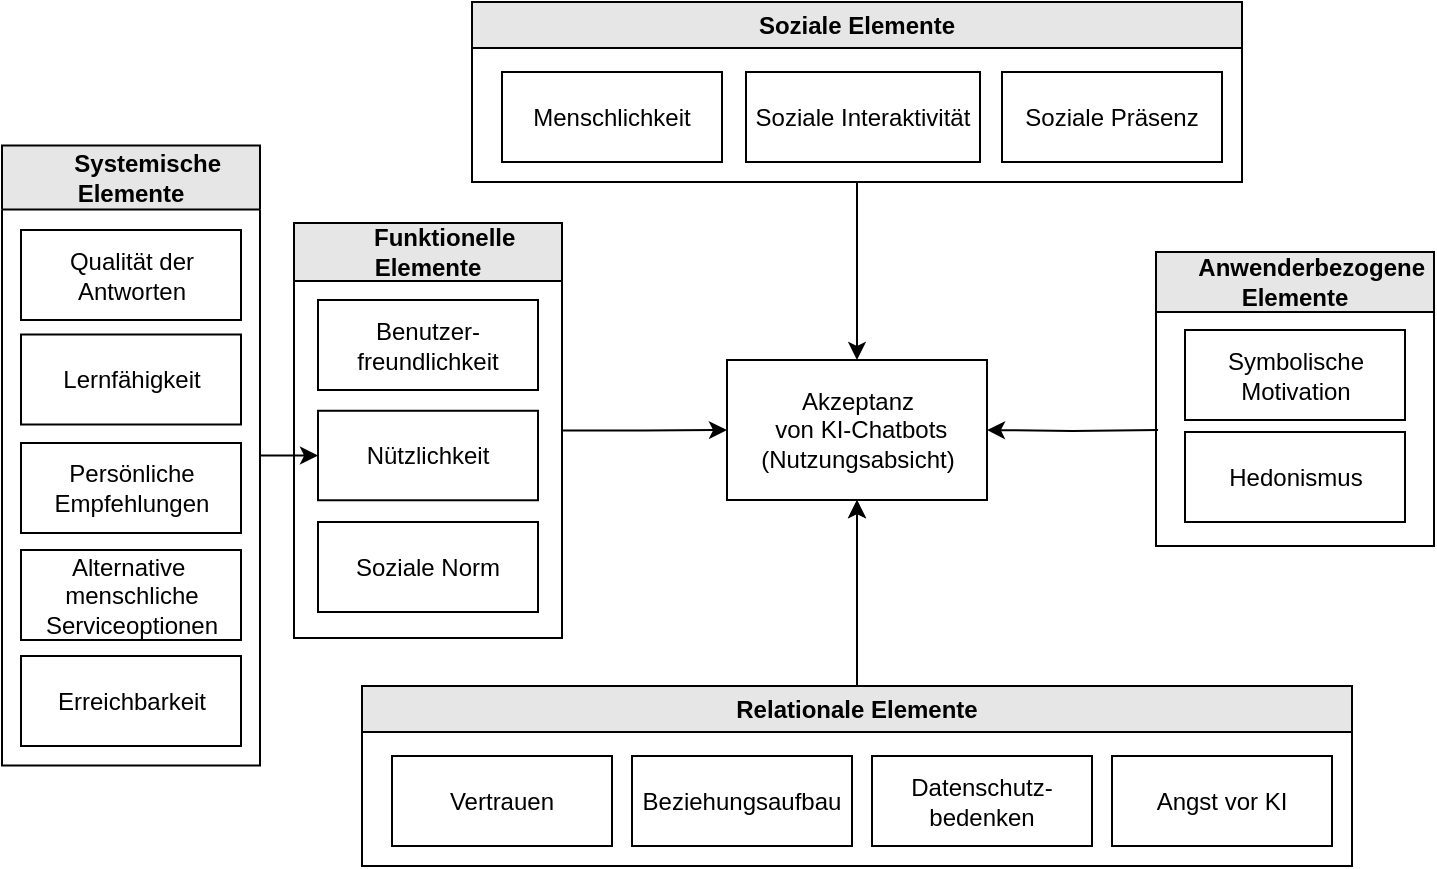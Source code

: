<mxfile version="21.5.0" type="github" pages="6">
  <diagram id="C5RBs43oDa-KdzZeNtuy" name="Page-1">
    <mxGraphModel dx="542" dy="445" grid="0" gridSize="10" guides="1" tooltips="1" connect="1" arrows="1" fold="1" page="0" pageScale="1" pageWidth="827" pageHeight="1169" math="0" shadow="0">
      <root>
        <mxCell id="WIyWlLk6GJQsqaUBKTNV-0" />
        <mxCell id="WIyWlLk6GJQsqaUBKTNV-1" parent="WIyWlLk6GJQsqaUBKTNV-0" />
        <mxCell id="Ql_LzicgHUzbhHf-Kg4L-0" value="Akzeptanz&lt;br&gt;&amp;nbsp;von KI-Chatbots&lt;br&gt;(Nutzungsabsicht)" style="rounded=0;whiteSpace=wrap;html=1;" parent="WIyWlLk6GJQsqaUBKTNV-1" vertex="1">
          <mxGeometry x="762.5" y="250" width="130" height="70" as="geometry" />
        </mxCell>
        <mxCell id="Ql_LzicgHUzbhHf-Kg4L-37" style="edgeStyle=orthogonalEdgeStyle;rounded=0;orthogonalLoop=1;jettySize=auto;html=1;entryX=0.5;entryY=1;entryDx=0;entryDy=0;" parent="WIyWlLk6GJQsqaUBKTNV-1" source="Ql_LzicgHUzbhHf-Kg4L-5" target="Ql_LzicgHUzbhHf-Kg4L-0" edge="1">
          <mxGeometry relative="1" as="geometry" />
        </mxCell>
        <mxCell id="dUppWGkDrvd4niz2tAxq-10" value="" style="edgeStyle=orthogonalEdgeStyle;rounded=0;orthogonalLoop=1;jettySize=auto;html=1;" parent="WIyWlLk6GJQsqaUBKTNV-1" source="Ql_LzicgHUzbhHf-Kg4L-5" target="Ql_LzicgHUzbhHf-Kg4L-0" edge="1">
          <mxGeometry relative="1" as="geometry" />
        </mxCell>
        <mxCell id="Ql_LzicgHUzbhHf-Kg4L-5" value="Relationale Elemente" style="swimlane;whiteSpace=wrap;html=1;fillColor=#E6E6E6;strokeColor=#000000;" parent="WIyWlLk6GJQsqaUBKTNV-1" vertex="1">
          <mxGeometry x="580" y="413" width="495" height="90" as="geometry" />
        </mxCell>
        <mxCell id="Ql_LzicgHUzbhHf-Kg4L-1" value="Datenschutz-bedenken" style="rounded=0;whiteSpace=wrap;html=1;" parent="Ql_LzicgHUzbhHf-Kg4L-5" vertex="1">
          <mxGeometry x="255" y="35" width="110" height="45" as="geometry" />
        </mxCell>
        <mxCell id="Ql_LzicgHUzbhHf-Kg4L-4" value="Beziehungsaufbau" style="rounded=0;whiteSpace=wrap;html=1;" parent="Ql_LzicgHUzbhHf-Kg4L-5" vertex="1">
          <mxGeometry x="135" y="35" width="110" height="45" as="geometry" />
        </mxCell>
        <mxCell id="Ql_LzicgHUzbhHf-Kg4L-3" value="Vertrauen" style="rounded=0;whiteSpace=wrap;html=1;" parent="Ql_LzicgHUzbhHf-Kg4L-5" vertex="1">
          <mxGeometry x="15" y="35" width="110" height="45" as="geometry" />
        </mxCell>
        <mxCell id="Ql_LzicgHUzbhHf-Kg4L-10" value="Angst vor KI" style="rounded=0;whiteSpace=wrap;html=1;" parent="Ql_LzicgHUzbhHf-Kg4L-5" vertex="1">
          <mxGeometry x="375" y="35" width="110" height="45" as="geometry" />
        </mxCell>
        <mxCell id="Ql_LzicgHUzbhHf-Kg4L-34" style="edgeStyle=orthogonalEdgeStyle;rounded=0;orthogonalLoop=1;jettySize=auto;html=1;" parent="WIyWlLk6GJQsqaUBKTNV-1" source="Ql_LzicgHUzbhHf-Kg4L-11" target="Ql_LzicgHUzbhHf-Kg4L-0" edge="1">
          <mxGeometry relative="1" as="geometry" />
        </mxCell>
        <mxCell id="Ql_LzicgHUzbhHf-Kg4L-11" value="&amp;nbsp; &amp;nbsp; &amp;nbsp;Funktionelle Elemente" style="swimlane;whiteSpace=wrap;html=1;fillColor=#E6E6E6;startSize=29;" parent="WIyWlLk6GJQsqaUBKTNV-1" vertex="1">
          <mxGeometry x="546" y="181.5" width="134" height="207.5" as="geometry" />
        </mxCell>
        <mxCell id="Ql_LzicgHUzbhHf-Kg4L-12" value="Nützlichkeit" style="rounded=0;whiteSpace=wrap;html=1;" parent="Ql_LzicgHUzbhHf-Kg4L-11" vertex="1">
          <mxGeometry x="12" y="93.88" width="110" height="44.75" as="geometry" />
        </mxCell>
        <mxCell id="Ql_LzicgHUzbhHf-Kg4L-13" value="Soziale Norm" style="rounded=0;whiteSpace=wrap;html=1;" parent="Ql_LzicgHUzbhHf-Kg4L-11" vertex="1">
          <mxGeometry x="12" y="149.5" width="110" height="45" as="geometry" />
        </mxCell>
        <mxCell id="Ql_LzicgHUzbhHf-Kg4L-15" value="Benutzer-freundlichkeit" style="rounded=0;whiteSpace=wrap;html=1;" parent="Ql_LzicgHUzbhHf-Kg4L-11" vertex="1">
          <mxGeometry x="12" y="38.5" width="110" height="45" as="geometry" />
        </mxCell>
        <mxCell id="Ql_LzicgHUzbhHf-Kg4L-36" style="edgeStyle=orthogonalEdgeStyle;rounded=0;orthogonalLoop=1;jettySize=auto;html=1;" parent="WIyWlLk6GJQsqaUBKTNV-1" source="Ql_LzicgHUzbhHf-Kg4L-25" target="Ql_LzicgHUzbhHf-Kg4L-0" edge="1">
          <mxGeometry relative="1" as="geometry" />
        </mxCell>
        <mxCell id="Ql_LzicgHUzbhHf-Kg4L-25" value="Soziale Elemente" style="swimlane;whiteSpace=wrap;html=1;fillColor=#E6E6E6;" parent="WIyWlLk6GJQsqaUBKTNV-1" vertex="1">
          <mxGeometry x="635" y="71" width="385" height="90" as="geometry">
            <mxRectangle x="635" y="71" width="133" height="26" as="alternateBounds" />
          </mxGeometry>
        </mxCell>
        <mxCell id="Ql_LzicgHUzbhHf-Kg4L-26" value="Soziale Interaktivität" style="rounded=0;whiteSpace=wrap;html=1;" parent="Ql_LzicgHUzbhHf-Kg4L-25" vertex="1">
          <mxGeometry x="137" y="35" width="117" height="45" as="geometry" />
        </mxCell>
        <mxCell id="Ql_LzicgHUzbhHf-Kg4L-28" value="Soziale Präsenz" style="rounded=0;whiteSpace=wrap;html=1;" parent="Ql_LzicgHUzbhHf-Kg4L-25" vertex="1">
          <mxGeometry x="265" y="35" width="110" height="45" as="geometry" />
        </mxCell>
        <mxCell id="Ql_LzicgHUzbhHf-Kg4L-29" value="Menschlichkeit" style="rounded=0;whiteSpace=wrap;html=1;" parent="Ql_LzicgHUzbhHf-Kg4L-25" vertex="1">
          <mxGeometry x="15" y="35" width="110" height="45" as="geometry" />
        </mxCell>
        <mxCell id="Ql_LzicgHUzbhHf-Kg4L-35" style="edgeStyle=orthogonalEdgeStyle;rounded=0;orthogonalLoop=1;jettySize=auto;html=1;entryX=1;entryY=0.5;entryDx=0;entryDy=0;" parent="WIyWlLk6GJQsqaUBKTNV-1" target="Ql_LzicgHUzbhHf-Kg4L-0" edge="1">
          <mxGeometry relative="1" as="geometry">
            <mxPoint x="978" y="285" as="sourcePoint" />
          </mxGeometry>
        </mxCell>
        <mxCell id="Ql_LzicgHUzbhHf-Kg4L-30" value="&amp;nbsp; &amp;nbsp; &amp;nbsp;Anwenderbezogene&lt;br style=&quot;border-color: var(--border-color);&quot;&gt;Elemente" style="swimlane;whiteSpace=wrap;html=1;startSize=30;fillColor=#E6E6E6;" parent="WIyWlLk6GJQsqaUBKTNV-1" vertex="1">
          <mxGeometry x="977" y="196" width="139" height="147" as="geometry" />
        </mxCell>
        <mxCell id="Ql_LzicgHUzbhHf-Kg4L-31" value="Hedonismus" style="rounded=0;whiteSpace=wrap;html=1;" parent="Ql_LzicgHUzbhHf-Kg4L-30" vertex="1">
          <mxGeometry x="14.5" y="90" width="110" height="45" as="geometry" />
        </mxCell>
        <mxCell id="Ql_LzicgHUzbhHf-Kg4L-33" value="Symbolische&lt;br&gt;Motivation" style="rounded=0;whiteSpace=wrap;html=1;" parent="Ql_LzicgHUzbhHf-Kg4L-30" vertex="1">
          <mxGeometry x="14.5" y="39" width="110" height="45" as="geometry" />
        </mxCell>
        <mxCell id="Ql_LzicgHUzbhHf-Kg4L-51" style="edgeStyle=orthogonalEdgeStyle;rounded=0;orthogonalLoop=1;jettySize=auto;html=1;" parent="WIyWlLk6GJQsqaUBKTNV-1" source="Ql_LzicgHUzbhHf-Kg4L-38" target="Ql_LzicgHUzbhHf-Kg4L-12" edge="1">
          <mxGeometry relative="1" as="geometry" />
        </mxCell>
        <mxCell id="Ql_LzicgHUzbhHf-Kg4L-38" value="&amp;nbsp; &amp;nbsp; &amp;nbsp;Systemische &lt;br&gt;Elemente" style="swimlane;whiteSpace=wrap;html=1;startSize=32;fillColor=#E6E6E6;" parent="WIyWlLk6GJQsqaUBKTNV-1" vertex="1">
          <mxGeometry x="400" y="142.75" width="129" height="310" as="geometry">
            <mxRectangle x="349" y="138.75" width="125" height="41" as="alternateBounds" />
          </mxGeometry>
        </mxCell>
        <mxCell id="Ql_LzicgHUzbhHf-Kg4L-44" value="Qualität der Antworten" style="rounded=0;whiteSpace=wrap;html=1;" parent="Ql_LzicgHUzbhHf-Kg4L-38" vertex="1">
          <mxGeometry x="9.5" y="42.25" width="110" height="45" as="geometry" />
        </mxCell>
        <mxCell id="Ql_LzicgHUzbhHf-Kg4L-45" value="Lernfähigkeit" style="rounded=0;whiteSpace=wrap;html=1;" parent="Ql_LzicgHUzbhHf-Kg4L-38" vertex="1">
          <mxGeometry x="9.5" y="94.5" width="110" height="45" as="geometry" />
        </mxCell>
        <mxCell id="Ql_LzicgHUzbhHf-Kg4L-46" value="Persönliche&lt;br&gt;Empfehlungen" style="rounded=0;whiteSpace=wrap;html=1;" parent="Ql_LzicgHUzbhHf-Kg4L-38" vertex="1">
          <mxGeometry x="9.5" y="148.75" width="110" height="45" as="geometry" />
        </mxCell>
        <mxCell id="Ql_LzicgHUzbhHf-Kg4L-43" value="Alternative&amp;nbsp;&lt;br&gt;menschliche Serviceoptionen" style="rounded=0;whiteSpace=wrap;html=1;" parent="Ql_LzicgHUzbhHf-Kg4L-38" vertex="1">
          <mxGeometry x="9.5" y="202.25" width="110" height="45" as="geometry" />
        </mxCell>
        <mxCell id="Ql_LzicgHUzbhHf-Kg4L-42" value="Erreichbarkeit" style="rounded=0;whiteSpace=wrap;html=1;" parent="Ql_LzicgHUzbhHf-Kg4L-38" vertex="1">
          <mxGeometry x="9.5" y="255.25" width="110" height="45" as="geometry" />
        </mxCell>
      </root>
    </mxGraphModel>
  </diagram>
  <diagram name="Kopie von Page-1" id="ey9pfnsaLxafmeU31ev_">
    <mxGraphModel dx="650" dy="501" grid="0" gridSize="10" guides="1" tooltips="1" connect="1" arrows="1" fold="1" page="0" pageScale="1" pageWidth="827" pageHeight="1169" math="0" shadow="0">
      <root>
        <mxCell id="yAiB5-8E5BIYUY283EM6-0" />
        <mxCell id="yAiB5-8E5BIYUY283EM6-1" parent="yAiB5-8E5BIYUY283EM6-0" />
        <mxCell id="yAiB5-8E5BIYUY283EM6-2" value="Akzeptanz&lt;br&gt;&amp;nbsp;von KI-Chatbots&lt;br&gt;(Nutzungsabsicht)" style="rounded=0;whiteSpace=wrap;html=1;" parent="yAiB5-8E5BIYUY283EM6-1" vertex="1">
          <mxGeometry x="762.5" y="250" width="130" height="70" as="geometry" />
        </mxCell>
        <mxCell id="yAiB5-8E5BIYUY283EM6-3" style="edgeStyle=orthogonalEdgeStyle;rounded=0;orthogonalLoop=1;jettySize=auto;html=1;entryX=0.5;entryY=1;entryDx=0;entryDy=0;" parent="yAiB5-8E5BIYUY283EM6-1" source="yAiB5-8E5BIYUY283EM6-5" target="yAiB5-8E5BIYUY283EM6-2" edge="1">
          <mxGeometry relative="1" as="geometry" />
        </mxCell>
        <mxCell id="yAiB5-8E5BIYUY283EM6-4" value="" style="edgeStyle=orthogonalEdgeStyle;rounded=0;orthogonalLoop=1;jettySize=auto;html=1;" parent="yAiB5-8E5BIYUY283EM6-1" source="yAiB5-8E5BIYUY283EM6-5" target="yAiB5-8E5BIYUY283EM6-2" edge="1">
          <mxGeometry relative="1" as="geometry" />
        </mxCell>
        <mxCell id="yAiB5-8E5BIYUY283EM6-5" value="Relationale Elemente" style="swimlane;whiteSpace=wrap;html=1;fillColor=#E6E6E6;strokeColor=#000000;" parent="yAiB5-8E5BIYUY283EM6-1" vertex="1">
          <mxGeometry x="580" y="413" width="495" height="90" as="geometry" />
        </mxCell>
        <mxCell id="yAiB5-8E5BIYUY283EM6-6" value="Datenschutz-bedenken" style="rounded=0;whiteSpace=wrap;html=1;" parent="yAiB5-8E5BIYUY283EM6-5" vertex="1">
          <mxGeometry x="255" y="35" width="110" height="45" as="geometry" />
        </mxCell>
        <mxCell id="yAiB5-8E5BIYUY283EM6-7" value="Beziehungsaufbau" style="rounded=0;whiteSpace=wrap;html=1;" parent="yAiB5-8E5BIYUY283EM6-5" vertex="1">
          <mxGeometry x="135" y="35" width="110" height="45" as="geometry" />
        </mxCell>
        <mxCell id="yAiB5-8E5BIYUY283EM6-8" value="Vertrauen" style="rounded=0;whiteSpace=wrap;html=1;" parent="yAiB5-8E5BIYUY283EM6-5" vertex="1">
          <mxGeometry x="15" y="35" width="110" height="45" as="geometry" />
        </mxCell>
        <mxCell id="yAiB5-8E5BIYUY283EM6-9" value="Angst vor KI" style="rounded=0;whiteSpace=wrap;html=1;" parent="yAiB5-8E5BIYUY283EM6-5" vertex="1">
          <mxGeometry x="375" y="35" width="110" height="45" as="geometry" />
        </mxCell>
        <mxCell id="yAiB5-8E5BIYUY283EM6-10" style="edgeStyle=orthogonalEdgeStyle;rounded=0;orthogonalLoop=1;jettySize=auto;html=1;" parent="yAiB5-8E5BIYUY283EM6-1" source="yAiB5-8E5BIYUY283EM6-11" target="yAiB5-8E5BIYUY283EM6-2" edge="1">
          <mxGeometry relative="1" as="geometry" />
        </mxCell>
        <mxCell id="yAiB5-8E5BIYUY283EM6-11" value="&amp;nbsp; &amp;nbsp; &amp;nbsp;Funktionelle Elemente" style="swimlane;whiteSpace=wrap;html=1;fillColor=#E6E6E6;startSize=29;" parent="yAiB5-8E5BIYUY283EM6-1" vertex="1">
          <mxGeometry x="546" y="181.5" width="134" height="207.5" as="geometry" />
        </mxCell>
        <mxCell id="yAiB5-8E5BIYUY283EM6-12" value="Nützlichkeit" style="rounded=0;whiteSpace=wrap;html=1;" parent="yAiB5-8E5BIYUY283EM6-11" vertex="1">
          <mxGeometry x="12" y="93.88" width="110" height="44.75" as="geometry" />
        </mxCell>
        <mxCell id="yAiB5-8E5BIYUY283EM6-13" value="Soziale Norm" style="rounded=0;whiteSpace=wrap;html=1;" parent="yAiB5-8E5BIYUY283EM6-11" vertex="1">
          <mxGeometry x="12" y="149.5" width="110" height="45" as="geometry" />
        </mxCell>
        <mxCell id="yAiB5-8E5BIYUY283EM6-14" value="Benutzer-freundlichkeit" style="rounded=0;whiteSpace=wrap;html=1;" parent="yAiB5-8E5BIYUY283EM6-11" vertex="1">
          <mxGeometry x="12" y="38.5" width="110" height="45" as="geometry" />
        </mxCell>
        <mxCell id="yAiB5-8E5BIYUY283EM6-15" style="edgeStyle=orthogonalEdgeStyle;rounded=0;orthogonalLoop=1;jettySize=auto;html=1;" parent="yAiB5-8E5BIYUY283EM6-1" source="yAiB5-8E5BIYUY283EM6-16" target="yAiB5-8E5BIYUY283EM6-2" edge="1">
          <mxGeometry relative="1" as="geometry" />
        </mxCell>
        <mxCell id="yAiB5-8E5BIYUY283EM6-16" value="Soziale Elemente" style="swimlane;whiteSpace=wrap;html=1;fillColor=#E6E6E6;" parent="yAiB5-8E5BIYUY283EM6-1" vertex="1">
          <mxGeometry x="635" y="71" width="385" height="90" as="geometry">
            <mxRectangle x="635" y="71" width="133" height="26" as="alternateBounds" />
          </mxGeometry>
        </mxCell>
        <mxCell id="yAiB5-8E5BIYUY283EM6-17" value="Soziale Interaktivität" style="rounded=0;whiteSpace=wrap;html=1;" parent="yAiB5-8E5BIYUY283EM6-16" vertex="1">
          <mxGeometry x="137" y="35" width="117" height="45" as="geometry" />
        </mxCell>
        <mxCell id="yAiB5-8E5BIYUY283EM6-18" value="Soziale Präsenz" style="rounded=0;whiteSpace=wrap;html=1;" parent="yAiB5-8E5BIYUY283EM6-16" vertex="1">
          <mxGeometry x="265" y="35" width="110" height="45" as="geometry" />
        </mxCell>
        <mxCell id="yAiB5-8E5BIYUY283EM6-19" value="Menschlichkeit" style="rounded=0;whiteSpace=wrap;html=1;" parent="yAiB5-8E5BIYUY283EM6-16" vertex="1">
          <mxGeometry x="15" y="35" width="110" height="45" as="geometry" />
        </mxCell>
        <mxCell id="yAiB5-8E5BIYUY283EM6-20" style="edgeStyle=orthogonalEdgeStyle;rounded=0;orthogonalLoop=1;jettySize=auto;html=1;entryX=1;entryY=0.5;entryDx=0;entryDy=0;" parent="yAiB5-8E5BIYUY283EM6-1" target="yAiB5-8E5BIYUY283EM6-2" edge="1">
          <mxGeometry relative="1" as="geometry">
            <mxPoint x="978" y="285" as="sourcePoint" />
          </mxGeometry>
        </mxCell>
        <mxCell id="yAiB5-8E5BIYUY283EM6-21" value="&amp;nbsp; &amp;nbsp; &amp;nbsp;Anwenderbezogene&lt;br style=&quot;border-color: var(--border-color);&quot;&gt;Elemente" style="swimlane;whiteSpace=wrap;html=1;startSize=30;fillColor=#E6E6E6;" parent="yAiB5-8E5BIYUY283EM6-1" vertex="1">
          <mxGeometry x="977" y="196" width="139" height="147" as="geometry" />
        </mxCell>
        <mxCell id="yAiB5-8E5BIYUY283EM6-22" value="Hedonismus" style="rounded=0;whiteSpace=wrap;html=1;" parent="yAiB5-8E5BIYUY283EM6-21" vertex="1">
          <mxGeometry x="14.5" y="90" width="110" height="45" as="geometry" />
        </mxCell>
        <mxCell id="yAiB5-8E5BIYUY283EM6-23" value="Symbolische&lt;br&gt;Motivation" style="rounded=0;whiteSpace=wrap;html=1;" parent="yAiB5-8E5BIYUY283EM6-21" vertex="1">
          <mxGeometry x="14.5" y="39" width="110" height="45" as="geometry" />
        </mxCell>
        <mxCell id="yAiB5-8E5BIYUY283EM6-24" style="edgeStyle=orthogonalEdgeStyle;rounded=0;orthogonalLoop=1;jettySize=auto;html=1;" parent="yAiB5-8E5BIYUY283EM6-1" source="yAiB5-8E5BIYUY283EM6-25" target="yAiB5-8E5BIYUY283EM6-12" edge="1">
          <mxGeometry relative="1" as="geometry" />
        </mxCell>
        <mxCell id="yAiB5-8E5BIYUY283EM6-25" value="&amp;nbsp; &amp;nbsp; &amp;nbsp;Systemische &lt;br&gt;Elemente" style="swimlane;whiteSpace=wrap;html=1;startSize=32;fillColor=#E6E6E6;" parent="yAiB5-8E5BIYUY283EM6-1" vertex="1">
          <mxGeometry x="400" y="142.75" width="129" height="310" as="geometry">
            <mxRectangle x="349" y="138.75" width="125" height="41" as="alternateBounds" />
          </mxGeometry>
        </mxCell>
        <mxCell id="yAiB5-8E5BIYUY283EM6-26" value="Qualität der Antworten" style="rounded=0;whiteSpace=wrap;html=1;" parent="yAiB5-8E5BIYUY283EM6-25" vertex="1">
          <mxGeometry x="9.5" y="42.25" width="110" height="45" as="geometry" />
        </mxCell>
        <mxCell id="yAiB5-8E5BIYUY283EM6-27" value="Lernfähigkeit" style="rounded=0;whiteSpace=wrap;html=1;" parent="yAiB5-8E5BIYUY283EM6-25" vertex="1">
          <mxGeometry x="9.5" y="94.5" width="110" height="45" as="geometry" />
        </mxCell>
        <mxCell id="yAiB5-8E5BIYUY283EM6-28" value="Persönliche&lt;br&gt;Empfehlungen" style="rounded=0;whiteSpace=wrap;html=1;" parent="yAiB5-8E5BIYUY283EM6-25" vertex="1">
          <mxGeometry x="9.5" y="148.75" width="110" height="45" as="geometry" />
        </mxCell>
        <mxCell id="yAiB5-8E5BIYUY283EM6-29" value="Alternative&amp;nbsp;&lt;br&gt;menschliche Serviceoptionen" style="rounded=0;whiteSpace=wrap;html=1;" parent="yAiB5-8E5BIYUY283EM6-25" vertex="1">
          <mxGeometry x="9.5" y="202.25" width="110" height="45" as="geometry" />
        </mxCell>
        <mxCell id="yAiB5-8E5BIYUY283EM6-30" value="Erreichbarkeit" style="rounded=0;whiteSpace=wrap;html=1;" parent="yAiB5-8E5BIYUY283EM6-25" vertex="1">
          <mxGeometry x="9.5" y="255.25" width="110" height="45" as="geometry" />
        </mxCell>
        <mxCell id="yAiB5-8E5BIYUY283EM6-31" value="Moderationseffekte" style="swimlane;whiteSpace=wrap;html=1;startSize=30;fillColor=#FFFFFF;dashed=1;" parent="yAiB5-8E5BIYUY283EM6-1" vertex="1">
          <mxGeometry x="1132" y="197" width="143" height="147" as="geometry" />
        </mxCell>
        <mxCell id="yAiB5-8E5BIYUY283EM6-32" value="Bevorzugen menschlicher Interaktion" style="rounded=0;whiteSpace=wrap;html=1;" parent="yAiB5-8E5BIYUY283EM6-31" vertex="1">
          <mxGeometry x="20" y="90" width="110" height="45" as="geometry" />
        </mxCell>
        <mxCell id="yAiB5-8E5BIYUY283EM6-33" value="Nutzungs-&lt;br&gt;häufigkeit" style="rounded=0;whiteSpace=wrap;html=1;" parent="yAiB5-8E5BIYUY283EM6-31" vertex="1">
          <mxGeometry x="20" y="39" width="110" height="45" as="geometry" />
        </mxCell>
        <mxCell id="yAiB5-8E5BIYUY283EM6-34" style="edgeStyle=orthogonalEdgeStyle;rounded=0;orthogonalLoop=1;jettySize=auto;html=1;dashed=1;" parent="yAiB5-8E5BIYUY283EM6-1" edge="1">
          <mxGeometry relative="1" as="geometry">
            <mxPoint x="1213" y="344" as="sourcePoint" />
            <mxPoint x="712" y="286" as="targetPoint" />
            <Array as="points">
              <mxPoint x="1212" y="344" />
              <mxPoint x="1212" y="402" />
              <mxPoint x="712" y="402" />
            </Array>
          </mxGeometry>
        </mxCell>
        <mxCell id="yAiB5-8E5BIYUY283EM6-35" style="edgeStyle=orthogonalEdgeStyle;rounded=0;orthogonalLoop=1;jettySize=auto;html=1;dashed=1;exitX=0.25;exitY=1;exitDx=0;exitDy=0;" parent="yAiB5-8E5BIYUY283EM6-1" source="yAiB5-8E5BIYUY283EM6-31" edge="1">
          <mxGeometry relative="1" as="geometry">
            <mxPoint x="1134" y="360" as="sourcePoint" />
            <mxPoint x="942" y="286" as="targetPoint" />
            <Array as="points">
              <mxPoint x="1168" y="360" />
              <mxPoint x="942" y="360" />
            </Array>
          </mxGeometry>
        </mxCell>
        <mxCell id="yAiB5-8E5BIYUY283EM6-36" style="edgeStyle=orthogonalEdgeStyle;rounded=0;orthogonalLoop=1;jettySize=auto;html=1;dashed=1;" parent="yAiB5-8E5BIYUY283EM6-1" edge="1">
          <mxGeometry relative="1" as="geometry">
            <mxPoint x="1190" y="345" as="sourcePoint" />
            <mxPoint x="828" y="378" as="targetPoint" />
            <Array as="points">
              <mxPoint x="1190" y="378" />
            </Array>
          </mxGeometry>
        </mxCell>
        <mxCell id="yAiB5-8E5BIYUY283EM6-37" style="edgeStyle=orthogonalEdgeStyle;rounded=0;orthogonalLoop=1;jettySize=auto;html=1;dashed=1;exitX=0.5;exitY=0;exitDx=0;exitDy=0;" parent="yAiB5-8E5BIYUY283EM6-1" source="yAiB5-8E5BIYUY283EM6-31" edge="1">
          <mxGeometry relative="1" as="geometry">
            <mxPoint x="1132" y="183" as="sourcePoint" />
            <mxPoint x="828" y="183" as="targetPoint" />
            <Array as="points">
              <mxPoint x="1204" y="182" />
              <mxPoint x="1133" y="182" />
            </Array>
          </mxGeometry>
        </mxCell>
      </root>
    </mxGraphModel>
  </diagram>
  <diagram name="Hypothesen" id="p13AWgqNLRS50dkZbel5">
    <mxGraphModel dx="1050" dy="501" grid="0" gridSize="10" guides="1" tooltips="1" connect="1" arrows="1" fold="1" page="0" pageScale="1" pageWidth="827" pageHeight="1169" math="0" shadow="0">
      <root>
        <mxCell id="8cOobXQZzkbbPZnK6C__-0" />
        <mxCell id="8cOobXQZzkbbPZnK6C__-1" parent="8cOobXQZzkbbPZnK6C__-0" />
        <mxCell id="8cOobXQZzkbbPZnK6C__-2" value="Akzeptanz&lt;br&gt;&amp;nbsp;von KI-Chatbots&lt;br&gt;(Nutzungsabsicht)" style="rounded=1;whiteSpace=wrap;html=1;glass=0;shadow=0;" parent="8cOobXQZzkbbPZnK6C__-1" vertex="1">
          <mxGeometry x="763.5" y="252" width="130" height="70" as="geometry" />
        </mxCell>
        <mxCell id="8cOobXQZzkbbPZnK6C__-5" value="&lt;font style=&quot;font-size: 11px;&quot;&gt;Relationale Elemente&lt;/font&gt;" style="swimlane;whiteSpace=wrap;html=1;fillColor=#FFFFFF;strokeColor=#CCCCCC;" parent="8cOobXQZzkbbPZnK6C__-1" vertex="1">
          <mxGeometry x="580" y="413" width="495" height="90" as="geometry" />
        </mxCell>
        <mxCell id="8cOobXQZzkbbPZnK6C__-6" value="Datenschutz-bedenken" style="rounded=0;whiteSpace=wrap;html=1;" parent="8cOobXQZzkbbPZnK6C__-5" vertex="1">
          <mxGeometry x="255" y="35" width="110" height="45" as="geometry" />
        </mxCell>
        <mxCell id="8cOobXQZzkbbPZnK6C__-7" value="Beziehungsaufbau" style="rounded=0;whiteSpace=wrap;html=1;" parent="8cOobXQZzkbbPZnK6C__-5" vertex="1">
          <mxGeometry x="135" y="35" width="110" height="45" as="geometry" />
        </mxCell>
        <mxCell id="8cOobXQZzkbbPZnK6C__-8" value="Vertrauen" style="rounded=0;whiteSpace=wrap;html=1;" parent="8cOobXQZzkbbPZnK6C__-5" vertex="1">
          <mxGeometry x="15" y="35" width="110" height="45" as="geometry" />
        </mxCell>
        <mxCell id="8cOobXQZzkbbPZnK6C__-9" value="Angst vor KI" style="rounded=0;whiteSpace=wrap;html=1;" parent="8cOobXQZzkbbPZnK6C__-5" vertex="1">
          <mxGeometry x="375" y="35" width="110" height="45" as="geometry" />
        </mxCell>
        <mxCell id="8cOobXQZzkbbPZnK6C__-11" value="&amp;nbsp; &amp;nbsp; &amp;nbsp;Funktionelle Elemente" style="swimlane;whiteSpace=wrap;html=1;fillColor=#FFFFFF;startSize=29;strokeColor=#CCCCCC;fontSize=11;" parent="8cOobXQZzkbbPZnK6C__-1" vertex="1">
          <mxGeometry x="550" y="171" width="134" height="200" as="geometry" />
        </mxCell>
        <mxCell id="8cOobXQZzkbbPZnK6C__-12" value="Nützlichkeit" style="rounded=0;whiteSpace=wrap;html=1;" parent="8cOobXQZzkbbPZnK6C__-11" vertex="1">
          <mxGeometry x="12" y="93.88" width="110" height="44.75" as="geometry" />
        </mxCell>
        <mxCell id="8cOobXQZzkbbPZnK6C__-13" value="Soziale Norm" style="rounded=0;whiteSpace=wrap;html=1;" parent="8cOobXQZzkbbPZnK6C__-11" vertex="1">
          <mxGeometry x="12" y="149.5" width="110" height="45" as="geometry" />
        </mxCell>
        <mxCell id="8cOobXQZzkbbPZnK6C__-14" value="Benutzer-freundlichkeit" style="rounded=0;whiteSpace=wrap;html=1;" parent="8cOobXQZzkbbPZnK6C__-11" vertex="1">
          <mxGeometry x="12" y="38.5" width="110" height="45" as="geometry" />
        </mxCell>
        <mxCell id="8cOobXQZzkbbPZnK6C__-16" value="Soziale Elemente" style="swimlane;whiteSpace=wrap;html=1;fillColor=#FFFFFF;glass=0;shadow=0;strokeColor=#CCCCCC;fontSize=11;" parent="8cOobXQZzkbbPZnK6C__-1" vertex="1">
          <mxGeometry x="635" y="71" width="385" height="90" as="geometry">
            <mxRectangle x="635" y="71" width="133" height="26" as="alternateBounds" />
          </mxGeometry>
        </mxCell>
        <mxCell id="8cOobXQZzkbbPZnK6C__-17" value="Soziale Interaktivität" style="rounded=0;whiteSpace=wrap;html=1;" parent="8cOobXQZzkbbPZnK6C__-16" vertex="1">
          <mxGeometry x="135" y="35" width="117" height="45" as="geometry" />
        </mxCell>
        <mxCell id="8cOobXQZzkbbPZnK6C__-18" value="Soziale Präsenz" style="rounded=0;whiteSpace=wrap;html=1;" parent="8cOobXQZzkbbPZnK6C__-16" vertex="1">
          <mxGeometry x="263" y="35" width="110" height="45" as="geometry" />
        </mxCell>
        <mxCell id="8cOobXQZzkbbPZnK6C__-19" value="Menschlichkeit" style="rounded=0;whiteSpace=wrap;html=1;" parent="8cOobXQZzkbbPZnK6C__-16" vertex="1">
          <mxGeometry x="15" y="35" width="110" height="45" as="geometry" />
        </mxCell>
        <mxCell id="8cOobXQZzkbbPZnK6C__-21" value="&amp;nbsp; &amp;nbsp; &amp;nbsp;Anwenderbezogene&lt;br style=&quot;border-color: var(--border-color); font-size: 11px;&quot;&gt;Elemente" style="swimlane;whiteSpace=wrap;html=1;startSize=30;fillColor=#FFFFFF;strokeColor=#CCCCCC;fontSize=11;" parent="8cOobXQZzkbbPZnK6C__-1" vertex="1">
          <mxGeometry x="962" y="200" width="133" height="147" as="geometry" />
        </mxCell>
        <mxCell id="8cOobXQZzkbbPZnK6C__-23" value="Symbolische&lt;br&gt;Motivation" style="rounded=0;whiteSpace=wrap;html=1;" parent="8cOobXQZzkbbPZnK6C__-21" vertex="1">
          <mxGeometry x="14.5" y="39" width="110" height="45" as="geometry" />
        </mxCell>
        <mxCell id="8cOobXQZzkbbPZnK6C__-22" value="Hedonismus" style="rounded=0;whiteSpace=wrap;html=1;" parent="8cOobXQZzkbbPZnK6C__-21" vertex="1">
          <mxGeometry x="14.5" y="91.75" width="110" height="45" as="geometry" />
        </mxCell>
        <mxCell id="8cOobXQZzkbbPZnK6C__-25" value="&amp;nbsp; &amp;nbsp; &amp;nbsp;Systemische &lt;br style=&quot;font-size: 11px;&quot;&gt;Elemente" style="swimlane;whiteSpace=wrap;html=1;startSize=32;fillColor=#FFFFFF;strokeColor=#CCCCCC;fontSize=11;" parent="8cOobXQZzkbbPZnK6C__-1" vertex="1">
          <mxGeometry x="382" y="132" width="125" height="310" as="geometry">
            <mxRectangle x="349" y="138.75" width="125" height="41" as="alternateBounds" />
          </mxGeometry>
        </mxCell>
        <mxCell id="8cOobXQZzkbbPZnK6C__-26" value="Qualität der Antworten" style="rounded=0;whiteSpace=wrap;html=1;" parent="8cOobXQZzkbbPZnK6C__-25" vertex="1">
          <mxGeometry x="9.5" y="42.25" width="110" height="45" as="geometry" />
        </mxCell>
        <mxCell id="8cOobXQZzkbbPZnK6C__-27" value="Lernfähigkeit" style="rounded=0;whiteSpace=wrap;html=1;" parent="8cOobXQZzkbbPZnK6C__-25" vertex="1">
          <mxGeometry x="9.5" y="94.5" width="110" height="45" as="geometry" />
        </mxCell>
        <mxCell id="8cOobXQZzkbbPZnK6C__-28" value="Persönliche&lt;br&gt;Empfehlungen" style="rounded=0;whiteSpace=wrap;html=1;" parent="8cOobXQZzkbbPZnK6C__-25" vertex="1">
          <mxGeometry x="9.5" y="148.75" width="110" height="45" as="geometry" />
        </mxCell>
        <mxCell id="8cOobXQZzkbbPZnK6C__-29" value="Alternative&amp;nbsp;&lt;br&gt;menschliche Serviceoptionen" style="rounded=0;whiteSpace=wrap;html=1;" parent="8cOobXQZzkbbPZnK6C__-25" vertex="1">
          <mxGeometry x="9.5" y="202.25" width="110" height="45" as="geometry" />
        </mxCell>
        <mxCell id="8cOobXQZzkbbPZnK6C__-30" value="Erreichbarkeit" style="rounded=0;whiteSpace=wrap;html=1;" parent="8cOobXQZzkbbPZnK6C__-25" vertex="1">
          <mxGeometry x="9.5" y="255.25" width="110" height="45" as="geometry" />
        </mxCell>
        <mxCell id="8cOobXQZzkbbPZnK6C__-31" value="&amp;nbsp; &amp;nbsp; moderierende Effekte" style="swimlane;whiteSpace=wrap;html=1;startSize=30;fillColor=#FFFFFF;dashed=1;strokeColor=#E6E6E6;" parent="8cOobXQZzkbbPZnK6C__-1" vertex="1">
          <mxGeometry x="1118" y="199.5" width="143" height="148" as="geometry" />
        </mxCell>
        <mxCell id="8cOobXQZzkbbPZnK6C__-32" value="Bevorzugen menschliche Interaktion" style="rounded=0;whiteSpace=wrap;html=1;strokeColor=#CCCCCC;" parent="8cOobXQZzkbbPZnK6C__-31" vertex="1">
          <mxGeometry x="16.5" y="92" width="110" height="45" as="geometry" />
        </mxCell>
        <mxCell id="8cOobXQZzkbbPZnK6C__-34" value="Nutzungs-&lt;br&gt;häufigkeit" style="rounded=0;whiteSpace=wrap;html=1;strokeColor=#CCCCCC;" parent="8cOobXQZzkbbPZnK6C__-31" vertex="1">
          <mxGeometry x="16.5" y="38" width="110" height="45" as="geometry" />
        </mxCell>
        <mxCell id="gTfDsf9mQsJp9cUVm6Rf-1" style="edgeStyle=orthogonalEdgeStyle;rounded=0;orthogonalLoop=1;jettySize=auto;html=1;entryX=-0.003;entryY=0.212;entryDx=0;entryDy=0;entryPerimeter=0;" parent="8cOobXQZzkbbPZnK6C__-1" source="8cOobXQZzkbbPZnK6C__-14" target="8cOobXQZzkbbPZnK6C__-2" edge="1">
          <mxGeometry relative="1" as="geometry">
            <Array as="points">
              <mxPoint x="743" y="232" />
              <mxPoint x="743" y="267" />
            </Array>
          </mxGeometry>
        </mxCell>
        <mxCell id="gTfDsf9mQsJp9cUVm6Rf-2" style="edgeStyle=orthogonalEdgeStyle;rounded=0;orthogonalLoop=1;jettySize=auto;html=1;entryX=0;entryY=0.5;entryDx=0;entryDy=0;" parent="8cOobXQZzkbbPZnK6C__-1" source="8cOobXQZzkbbPZnK6C__-12" target="8cOobXQZzkbbPZnK6C__-2" edge="1">
          <mxGeometry relative="1" as="geometry" />
        </mxCell>
        <mxCell id="gTfDsf9mQsJp9cUVm6Rf-4" style="edgeStyle=orthogonalEdgeStyle;rounded=0;orthogonalLoop=1;jettySize=auto;html=1;entryX=0.25;entryY=0;entryDx=0;entryDy=0;" parent="8cOobXQZzkbbPZnK6C__-1" source="8cOobXQZzkbbPZnK6C__-19" target="8cOobXQZzkbbPZnK6C__-2" edge="1">
          <mxGeometry relative="1" as="geometry">
            <Array as="points">
              <mxPoint x="715" y="203" />
              <mxPoint x="795" y="203" />
              <mxPoint x="795" y="252" />
            </Array>
          </mxGeometry>
        </mxCell>
        <mxCell id="gTfDsf9mQsJp9cUVm6Rf-5" style="edgeStyle=orthogonalEdgeStyle;rounded=0;orthogonalLoop=1;jettySize=auto;html=1;" parent="8cOobXQZzkbbPZnK6C__-1" source="8cOobXQZzkbbPZnK6C__-17" target="8cOobXQZzkbbPZnK6C__-2" edge="1">
          <mxGeometry relative="1" as="geometry" />
        </mxCell>
        <mxCell id="gTfDsf9mQsJp9cUVm6Rf-6" style="edgeStyle=orthogonalEdgeStyle;rounded=0;orthogonalLoop=1;jettySize=auto;html=1;entryX=0.75;entryY=0;entryDx=0;entryDy=0;" parent="8cOobXQZzkbbPZnK6C__-1" source="8cOobXQZzkbbPZnK6C__-18" target="8cOobXQZzkbbPZnK6C__-2" edge="1">
          <mxGeometry relative="1" as="geometry">
            <Array as="points">
              <mxPoint x="947" y="202" />
              <mxPoint x="860" y="202" />
              <mxPoint x="860" y="252" />
            </Array>
          </mxGeometry>
        </mxCell>
        <mxCell id="gTfDsf9mQsJp9cUVm6Rf-7" style="edgeStyle=orthogonalEdgeStyle;rounded=0;orthogonalLoop=1;jettySize=auto;html=1;entryX=0;entryY=0.75;entryDx=0;entryDy=0;" parent="8cOobXQZzkbbPZnK6C__-1" source="8cOobXQZzkbbPZnK6C__-13" target="8cOobXQZzkbbPZnK6C__-2" edge="1">
          <mxGeometry relative="1" as="geometry">
            <Array as="points">
              <mxPoint x="745" y="343" />
              <mxPoint x="745" y="304" />
            </Array>
          </mxGeometry>
        </mxCell>
        <mxCell id="gTfDsf9mQsJp9cUVm6Rf-9" style="edgeStyle=orthogonalEdgeStyle;rounded=0;orthogonalLoop=1;jettySize=auto;html=1;entryX=1;entryY=0.25;entryDx=0;entryDy=0;" parent="8cOobXQZzkbbPZnK6C__-1" source="8cOobXQZzkbbPZnK6C__-23" target="8cOobXQZzkbbPZnK6C__-2" edge="1">
          <mxGeometry relative="1" as="geometry">
            <Array as="points">
              <mxPoint x="894" y="270" />
            </Array>
          </mxGeometry>
        </mxCell>
        <mxCell id="gTfDsf9mQsJp9cUVm6Rf-10" style="edgeStyle=orthogonalEdgeStyle;rounded=0;orthogonalLoop=1;jettySize=auto;html=1;entryX=1;entryY=0.75;entryDx=0;entryDy=0;" parent="8cOobXQZzkbbPZnK6C__-1" source="8cOobXQZzkbbPZnK6C__-22" target="8cOobXQZzkbbPZnK6C__-2" edge="1">
          <mxGeometry relative="1" as="geometry">
            <Array as="points">
              <mxPoint x="924" y="305" />
            </Array>
          </mxGeometry>
        </mxCell>
        <mxCell id="gTfDsf9mQsJp9cUVm6Rf-13" style="edgeStyle=orthogonalEdgeStyle;rounded=0;orthogonalLoop=1;jettySize=auto;html=1;entryX=0.616;entryY=1.034;entryDx=0;entryDy=0;entryPerimeter=0;" parent="8cOobXQZzkbbPZnK6C__-1" source="8cOobXQZzkbbPZnK6C__-6" target="8cOobXQZzkbbPZnK6C__-2" edge="1">
          <mxGeometry relative="1" as="geometry">
            <Array as="points">
              <mxPoint x="896" y="405" />
              <mxPoint x="844" y="405" />
            </Array>
          </mxGeometry>
        </mxCell>
        <mxCell id="gTfDsf9mQsJp9cUVm6Rf-14" style="edgeStyle=orthogonalEdgeStyle;rounded=0;orthogonalLoop=1;jettySize=auto;html=1;entryX=0.808;entryY=0.994;entryDx=0;entryDy=0;entryPerimeter=0;" parent="8cOobXQZzkbbPZnK6C__-1" source="8cOobXQZzkbbPZnK6C__-9" target="8cOobXQZzkbbPZnK6C__-2" edge="1">
          <mxGeometry relative="1" as="geometry">
            <Array as="points">
              <mxPoint x="1010" y="386" />
              <mxPoint x="869" y="386" />
            </Array>
          </mxGeometry>
        </mxCell>
        <mxCell id="gTfDsf9mQsJp9cUVm6Rf-15" style="edgeStyle=orthogonalEdgeStyle;rounded=0;orthogonalLoop=1;jettySize=auto;html=1;entryX=0.25;entryY=1;entryDx=0;entryDy=0;" parent="8cOobXQZzkbbPZnK6C__-1" edge="1">
          <mxGeometry relative="1" as="geometry">
            <mxPoint x="650" y="450" as="sourcePoint" />
            <mxPoint x="796" y="324" as="targetPoint" />
            <Array as="points">
              <mxPoint x="650" y="386" />
              <mxPoint x="796" y="386" />
            </Array>
          </mxGeometry>
        </mxCell>
        <mxCell id="gTfDsf9mQsJp9cUVm6Rf-16" style="edgeStyle=orthogonalEdgeStyle;rounded=0;orthogonalLoop=1;jettySize=auto;html=1;entryX=0.423;entryY=1.024;entryDx=0;entryDy=0;entryPerimeter=0;" parent="8cOobXQZzkbbPZnK6C__-1" source="8cOobXQZzkbbPZnK6C__-7" target="8cOobXQZzkbbPZnK6C__-2" edge="1">
          <mxGeometry relative="1" as="geometry">
            <Array as="points">
              <mxPoint x="758" y="406" />
              <mxPoint x="818" y="406" />
            </Array>
          </mxGeometry>
        </mxCell>
        <mxCell id="gTfDsf9mQsJp9cUVm6Rf-17" value="+" style="text;html=1;strokeColor=none;fillColor=none;align=center;verticalAlign=middle;whiteSpace=wrap;rounded=0;opacity=0;fontSize=20;" parent="8cOobXQZzkbbPZnK6C__-1" vertex="1">
          <mxGeometry x="733.5" y="180" width="40" height="25" as="geometry" />
        </mxCell>
        <mxCell id="gTfDsf9mQsJp9cUVm6Rf-19" value="+" style="text;html=1;strokeColor=none;fillColor=none;align=center;verticalAlign=middle;whiteSpace=wrap;rounded=0;opacity=0;fontSize=20;" parent="8cOobXQZzkbbPZnK6C__-1" vertex="1">
          <mxGeometry x="801" y="178" width="40" height="25" as="geometry" />
        </mxCell>
        <mxCell id="gTfDsf9mQsJp9cUVm6Rf-20" value="+" style="text;html=1;strokeColor=none;fillColor=none;align=center;verticalAlign=middle;whiteSpace=wrap;rounded=0;opacity=0;fontSize=20;" parent="8cOobXQZzkbbPZnK6C__-1" vertex="1">
          <mxGeometry x="684" y="211" width="40" height="25" as="geometry" />
        </mxCell>
        <mxCell id="gTfDsf9mQsJp9cUVm6Rf-22" value="+" style="text;html=1;strokeColor=none;fillColor=none;align=center;verticalAlign=middle;whiteSpace=wrap;rounded=0;opacity=0;fontSize=20;" parent="8cOobXQZzkbbPZnK6C__-1" vertex="1">
          <mxGeometry x="886" y="179" width="40" height="25" as="geometry" />
        </mxCell>
        <mxCell id="gTfDsf9mQsJp9cUVm6Rf-25" value="+" style="text;html=1;strokeColor=none;fillColor=none;align=center;verticalAlign=middle;whiteSpace=wrap;rounded=0;opacity=0;fontSize=20;" parent="8cOobXQZzkbbPZnK6C__-1" vertex="1">
          <mxGeometry x="683.5" y="320" width="40" height="25" as="geometry" />
        </mxCell>
        <mxCell id="gTfDsf9mQsJp9cUVm6Rf-28" value="+" style="text;html=1;strokeColor=none;fillColor=none;align=center;verticalAlign=middle;whiteSpace=wrap;rounded=0;opacity=0;fontSize=20;" parent="8cOobXQZzkbbPZnK6C__-1" vertex="1">
          <mxGeometry x="684" y="266" width="40" height="25" as="geometry" />
        </mxCell>
        <mxCell id="gTfDsf9mQsJp9cUVm6Rf-29" value="+" style="text;html=1;strokeColor=none;fillColor=none;align=center;verticalAlign=middle;whiteSpace=wrap;rounded=0;opacity=0;fontSize=20;" parent="8cOobXQZzkbbPZnK6C__-1" vertex="1">
          <mxGeometry x="766.5" y="384" width="40" height="25" as="geometry" />
        </mxCell>
        <mxCell id="gTfDsf9mQsJp9cUVm6Rf-30" value="+" style="text;html=1;strokeColor=none;fillColor=none;align=center;verticalAlign=middle;whiteSpace=wrap;rounded=0;opacity=0;fontSize=20;" parent="8cOobXQZzkbbPZnK6C__-1" vertex="1">
          <mxGeometry x="706" y="359" width="40" height="25" as="geometry" />
        </mxCell>
        <mxCell id="gTfDsf9mQsJp9cUVm6Rf-31" value="-" style="text;html=1;strokeColor=none;fillColor=none;align=center;verticalAlign=middle;whiteSpace=wrap;rounded=0;opacity=0;fontSize=20;fontStyle=0" parent="8cOobXQZzkbbPZnK6C__-1" vertex="1">
          <mxGeometry x="848.5" y="383" width="40" height="25" as="geometry" />
        </mxCell>
        <mxCell id="gTfDsf9mQsJp9cUVm6Rf-32" value="-" style="text;html=1;strokeColor=none;fillColor=none;align=center;verticalAlign=middle;whiteSpace=wrap;rounded=0;opacity=0;fontStyle=0;fontSize=20;" parent="8cOobXQZzkbbPZnK6C__-1" vertex="1">
          <mxGeometry x="918.5" y="361" width="40" height="25" as="geometry" />
        </mxCell>
        <mxCell id="gTfDsf9mQsJp9cUVm6Rf-33" value="+" style="text;html=1;strokeColor=none;fillColor=none;align=center;verticalAlign=middle;whiteSpace=wrap;rounded=0;opacity=0;fontSize=20;" parent="8cOobXQZzkbbPZnK6C__-1" vertex="1">
          <mxGeometry x="915" y="284" width="40" height="25" as="geometry" />
        </mxCell>
        <mxCell id="gTfDsf9mQsJp9cUVm6Rf-34" value="+" style="text;html=1;strokeColor=none;fillColor=none;align=center;verticalAlign=middle;whiteSpace=wrap;rounded=0;opacity=0;fontSize=20;" parent="8cOobXQZzkbbPZnK6C__-1" vertex="1">
          <mxGeometry x="914.5" y="247" width="40" height="25" as="geometry" />
        </mxCell>
        <mxCell id="gTfDsf9mQsJp9cUVm6Rf-35" style="edgeStyle=orthogonalEdgeStyle;rounded=0;orthogonalLoop=1;jettySize=auto;html=1;entryX=0;entryY=0.5;entryDx=0;entryDy=0;" parent="8cOobXQZzkbbPZnK6C__-1" source="8cOobXQZzkbbPZnK6C__-30" target="8cOobXQZzkbbPZnK6C__-12" edge="1">
          <mxGeometry relative="1" as="geometry" />
        </mxCell>
        <mxCell id="gTfDsf9mQsJp9cUVm6Rf-36" style="edgeStyle=orthogonalEdgeStyle;rounded=0;orthogonalLoop=1;jettySize=auto;html=1;entryX=0;entryY=0.5;entryDx=0;entryDy=0;" parent="8cOobXQZzkbbPZnK6C__-1" source="8cOobXQZzkbbPZnK6C__-29" target="8cOobXQZzkbbPZnK6C__-12" edge="1">
          <mxGeometry relative="1" as="geometry" />
        </mxCell>
        <mxCell id="gTfDsf9mQsJp9cUVm6Rf-37" style="edgeStyle=orthogonalEdgeStyle;rounded=0;orthogonalLoop=1;jettySize=auto;html=1;entryX=0;entryY=0.5;entryDx=0;entryDy=0;" parent="8cOobXQZzkbbPZnK6C__-1" source="8cOobXQZzkbbPZnK6C__-28" target="8cOobXQZzkbbPZnK6C__-12" edge="1">
          <mxGeometry relative="1" as="geometry" />
        </mxCell>
        <mxCell id="gTfDsf9mQsJp9cUVm6Rf-38" style="edgeStyle=orthogonalEdgeStyle;rounded=0;orthogonalLoop=1;jettySize=auto;html=1;entryX=0;entryY=0.5;entryDx=0;entryDy=0;" parent="8cOobXQZzkbbPZnK6C__-1" source="8cOobXQZzkbbPZnK6C__-27" target="8cOobXQZzkbbPZnK6C__-12" edge="1">
          <mxGeometry relative="1" as="geometry" />
        </mxCell>
        <mxCell id="gTfDsf9mQsJp9cUVm6Rf-39" style="edgeStyle=orthogonalEdgeStyle;rounded=0;orthogonalLoop=1;jettySize=auto;html=1;entryX=0;entryY=0.5;entryDx=0;entryDy=0;" parent="8cOobXQZzkbbPZnK6C__-1" source="8cOobXQZzkbbPZnK6C__-26" target="8cOobXQZzkbbPZnK6C__-12" edge="1">
          <mxGeometry relative="1" as="geometry" />
        </mxCell>
        <mxCell id="gTfDsf9mQsJp9cUVm6Rf-45" value="+" style="text;html=1;strokeColor=none;fillColor=none;align=center;verticalAlign=middle;whiteSpace=wrap;rounded=0;opacity=0;fontSize=20;" parent="8cOobXQZzkbbPZnK6C__-1" vertex="1">
          <mxGeometry x="497.5" y="173" width="40" height="25" as="geometry" />
        </mxCell>
        <mxCell id="gTfDsf9mQsJp9cUVm6Rf-46" value="+" style="text;html=1;strokeColor=none;fillColor=none;align=center;verticalAlign=middle;whiteSpace=wrap;rounded=0;opacity=0;fontSize=20;" parent="8cOobXQZzkbbPZnK6C__-1" vertex="1">
          <mxGeometry x="498" y="281" width="40" height="25" as="geometry" />
        </mxCell>
        <mxCell id="gTfDsf9mQsJp9cUVm6Rf-47" value="+" style="text;html=1;strokeColor=none;fillColor=none;align=center;verticalAlign=middle;whiteSpace=wrap;rounded=0;opacity=0;fontSize=20;" parent="8cOobXQZzkbbPZnK6C__-1" vertex="1">
          <mxGeometry x="497.5" y="226" width="40" height="25" as="geometry" />
        </mxCell>
        <mxCell id="gTfDsf9mQsJp9cUVm6Rf-48" value="+" style="text;html=1;strokeColor=none;fillColor=none;align=center;verticalAlign=middle;whiteSpace=wrap;rounded=0;opacity=0;fontSize=20;" parent="8cOobXQZzkbbPZnK6C__-1" vertex="1">
          <mxGeometry x="499" y="336" width="40" height="25" as="geometry" />
        </mxCell>
        <mxCell id="gTfDsf9mQsJp9cUVm6Rf-49" value="+" style="text;html=1;strokeColor=none;fillColor=none;align=center;verticalAlign=middle;whiteSpace=wrap;rounded=0;opacity=0;fontSize=20;" parent="8cOobXQZzkbbPZnK6C__-1" vertex="1">
          <mxGeometry x="499" y="388" width="40" height="25" as="geometry" />
        </mxCell>
      </root>
    </mxGraphModel>
  </diagram>
  <diagram name="Kopie von Hypothesen" id="Oc-l4KoxH99bKj2oTgk9">
    <mxGraphModel dx="1050" dy="501" grid="0" gridSize="10" guides="1" tooltips="1" connect="1" arrows="1" fold="1" page="0" pageScale="1" pageWidth="827" pageHeight="1169" math="0" shadow="0">
      <root>
        <mxCell id="vn2yFeotYzk0FZFo1Jkg-0" />
        <mxCell id="vn2yFeotYzk0FZFo1Jkg-1" parent="vn2yFeotYzk0FZFo1Jkg-0" />
        <mxCell id="vn2yFeotYzk0FZFo1Jkg-2" value="Akzeptanz&lt;br&gt;&amp;nbsp;von KI-Chatbots&lt;br&gt;(Nutzungsabsicht)" style="rounded=1;whiteSpace=wrap;html=1;glass=0;shadow=0;" parent="vn2yFeotYzk0FZFo1Jkg-1" vertex="1">
          <mxGeometry x="763.5" y="252" width="130" height="70" as="geometry" />
        </mxCell>
        <mxCell id="vn2yFeotYzk0FZFo1Jkg-3" value="&lt;font style=&quot;font-size: 11px;&quot;&gt;Relationale Elemente&lt;/font&gt;" style="swimlane;whiteSpace=wrap;html=1;fillColor=#FFFFFF;strokeColor=#CCCCCC;" parent="vn2yFeotYzk0FZFo1Jkg-1" vertex="1">
          <mxGeometry x="580" y="413" width="495" height="90" as="geometry" />
        </mxCell>
        <mxCell id="vn2yFeotYzk0FZFo1Jkg-4" value="Datenschutz-bedenken" style="rounded=0;whiteSpace=wrap;html=1;" parent="vn2yFeotYzk0FZFo1Jkg-3" vertex="1">
          <mxGeometry x="255" y="35" width="110" height="45" as="geometry" />
        </mxCell>
        <mxCell id="vn2yFeotYzk0FZFo1Jkg-5" value="Beziehungsaufbau" style="rounded=0;whiteSpace=wrap;html=1;" parent="vn2yFeotYzk0FZFo1Jkg-3" vertex="1">
          <mxGeometry x="135" y="35" width="110" height="45" as="geometry" />
        </mxCell>
        <mxCell id="vn2yFeotYzk0FZFo1Jkg-6" value="Vertrauen" style="rounded=0;whiteSpace=wrap;html=1;" parent="vn2yFeotYzk0FZFo1Jkg-3" vertex="1">
          <mxGeometry x="15" y="35" width="110" height="45" as="geometry" />
        </mxCell>
        <mxCell id="vn2yFeotYzk0FZFo1Jkg-7" value="Angst vor KI" style="rounded=0;whiteSpace=wrap;html=1;" parent="vn2yFeotYzk0FZFo1Jkg-3" vertex="1">
          <mxGeometry x="375" y="35" width="110" height="45" as="geometry" />
        </mxCell>
        <mxCell id="vn2yFeotYzk0FZFo1Jkg-8" value="&amp;nbsp; &amp;nbsp; &amp;nbsp;Funktionelle Elemente" style="swimlane;whiteSpace=wrap;html=1;fillColor=#FFFFFF;startSize=29;strokeColor=#CCCCCC;fontSize=11;" parent="vn2yFeotYzk0FZFo1Jkg-1" vertex="1">
          <mxGeometry x="550" y="171" width="134" height="200" as="geometry" />
        </mxCell>
        <mxCell id="vn2yFeotYzk0FZFo1Jkg-9" value="Nützlichkeit" style="rounded=0;whiteSpace=wrap;html=1;" parent="vn2yFeotYzk0FZFo1Jkg-8" vertex="1">
          <mxGeometry x="12" y="93.88" width="110" height="44.75" as="geometry" />
        </mxCell>
        <mxCell id="vn2yFeotYzk0FZFo1Jkg-10" value="Soziale Norm" style="rounded=0;whiteSpace=wrap;html=1;" parent="vn2yFeotYzk0FZFo1Jkg-8" vertex="1">
          <mxGeometry x="12" y="149.5" width="110" height="45" as="geometry" />
        </mxCell>
        <mxCell id="vn2yFeotYzk0FZFo1Jkg-11" value="Benutzer-freundlichkeit" style="rounded=0;whiteSpace=wrap;html=1;" parent="vn2yFeotYzk0FZFo1Jkg-8" vertex="1">
          <mxGeometry x="12" y="38.5" width="110" height="45" as="geometry" />
        </mxCell>
        <mxCell id="vn2yFeotYzk0FZFo1Jkg-12" value="Soziale Elemente" style="swimlane;whiteSpace=wrap;html=1;fillColor=#FFFFFF;glass=0;shadow=0;strokeColor=#CCCCCC;fontSize=11;" parent="vn2yFeotYzk0FZFo1Jkg-1" vertex="1">
          <mxGeometry x="635" y="71" width="385" height="90" as="geometry">
            <mxRectangle x="635" y="71" width="133" height="26" as="alternateBounds" />
          </mxGeometry>
        </mxCell>
        <mxCell id="vn2yFeotYzk0FZFo1Jkg-13" value="Soziale Interaktivität" style="rounded=0;whiteSpace=wrap;html=1;" parent="vn2yFeotYzk0FZFo1Jkg-12" vertex="1">
          <mxGeometry x="135" y="35" width="117" height="45" as="geometry" />
        </mxCell>
        <mxCell id="vn2yFeotYzk0FZFo1Jkg-14" value="Soziale Präsenz" style="rounded=0;whiteSpace=wrap;html=1;" parent="vn2yFeotYzk0FZFo1Jkg-12" vertex="1">
          <mxGeometry x="263" y="35" width="110" height="45" as="geometry" />
        </mxCell>
        <mxCell id="vn2yFeotYzk0FZFo1Jkg-15" value="Menschlichkeit" style="rounded=0;whiteSpace=wrap;html=1;" parent="vn2yFeotYzk0FZFo1Jkg-12" vertex="1">
          <mxGeometry x="15" y="35" width="110" height="45" as="geometry" />
        </mxCell>
        <mxCell id="vn2yFeotYzk0FZFo1Jkg-16" value="&amp;nbsp; &amp;nbsp; &amp;nbsp;Anwenderbezogene&lt;br style=&quot;border-color: var(--border-color); font-size: 11px;&quot;&gt;Elemente" style="swimlane;whiteSpace=wrap;html=1;startSize=30;fillColor=#FFFFFF;strokeColor=#CCCCCC;fontSize=11;" parent="vn2yFeotYzk0FZFo1Jkg-1" vertex="1">
          <mxGeometry x="962" y="200" width="133" height="147" as="geometry" />
        </mxCell>
        <mxCell id="vn2yFeotYzk0FZFo1Jkg-17" value="Symbolische&lt;br&gt;Motivation" style="rounded=0;whiteSpace=wrap;html=1;" parent="vn2yFeotYzk0FZFo1Jkg-16" vertex="1">
          <mxGeometry x="14.5" y="39" width="110" height="45" as="geometry" />
        </mxCell>
        <mxCell id="vn2yFeotYzk0FZFo1Jkg-18" value="Hedonismus" style="rounded=0;whiteSpace=wrap;html=1;" parent="vn2yFeotYzk0FZFo1Jkg-16" vertex="1">
          <mxGeometry x="14.5" y="91.75" width="110" height="45" as="geometry" />
        </mxCell>
        <mxCell id="vn2yFeotYzk0FZFo1Jkg-19" value="&amp;nbsp; &amp;nbsp; &amp;nbsp;Systemische &lt;br style=&quot;font-size: 11px;&quot;&gt;Elemente" style="swimlane;whiteSpace=wrap;html=1;startSize=32;fillColor=#FFFFFF;strokeColor=#CCCCCC;fontSize=11;" parent="vn2yFeotYzk0FZFo1Jkg-1" vertex="1">
          <mxGeometry x="382" y="132" width="125" height="310" as="geometry">
            <mxRectangle x="349" y="138.75" width="125" height="41" as="alternateBounds" />
          </mxGeometry>
        </mxCell>
        <mxCell id="vn2yFeotYzk0FZFo1Jkg-20" value="Qualität der Antworten" style="rounded=0;whiteSpace=wrap;html=1;" parent="vn2yFeotYzk0FZFo1Jkg-19" vertex="1">
          <mxGeometry x="9.5" y="42.25" width="110" height="45" as="geometry" />
        </mxCell>
        <mxCell id="vn2yFeotYzk0FZFo1Jkg-21" value="Lernfähigkeit" style="rounded=0;whiteSpace=wrap;html=1;" parent="vn2yFeotYzk0FZFo1Jkg-19" vertex="1">
          <mxGeometry x="9.5" y="94.5" width="110" height="45" as="geometry" />
        </mxCell>
        <mxCell id="vn2yFeotYzk0FZFo1Jkg-22" value="Persönliche&lt;br&gt;Empfehlungen" style="rounded=0;whiteSpace=wrap;html=1;" parent="vn2yFeotYzk0FZFo1Jkg-19" vertex="1">
          <mxGeometry x="9.5" y="148.75" width="110" height="45" as="geometry" />
        </mxCell>
        <mxCell id="vn2yFeotYzk0FZFo1Jkg-23" value="Alternative&amp;nbsp;&lt;br&gt;menschliche Serviceoptionen" style="rounded=0;whiteSpace=wrap;html=1;" parent="vn2yFeotYzk0FZFo1Jkg-19" vertex="1">
          <mxGeometry x="9.5" y="202.25" width="110" height="45" as="geometry" />
        </mxCell>
        <mxCell id="vn2yFeotYzk0FZFo1Jkg-24" value="Erreichbarkeit" style="rounded=0;whiteSpace=wrap;html=1;" parent="vn2yFeotYzk0FZFo1Jkg-19" vertex="1">
          <mxGeometry x="9.5" y="255.25" width="110" height="45" as="geometry" />
        </mxCell>
        <mxCell id="vn2yFeotYzk0FZFo1Jkg-25" value="&amp;nbsp; &amp;nbsp; moderierende Effekte" style="swimlane;whiteSpace=wrap;html=1;startSize=30;fillColor=#FFFFFF;dashed=1;strokeColor=#E6E6E6;" parent="vn2yFeotYzk0FZFo1Jkg-1" vertex="1">
          <mxGeometry x="1118" y="199.5" width="143" height="148" as="geometry" />
        </mxCell>
        <mxCell id="vn2yFeotYzk0FZFo1Jkg-26" value="Bevorzugen menschliche Interaktion" style="rounded=0;whiteSpace=wrap;html=1;strokeColor=#CCCCCC;" parent="vn2yFeotYzk0FZFo1Jkg-25" vertex="1">
          <mxGeometry x="16.5" y="92" width="110" height="45" as="geometry" />
        </mxCell>
        <mxCell id="vn2yFeotYzk0FZFo1Jkg-27" value="Nutzungs-&lt;br&gt;häufigkeit" style="rounded=0;whiteSpace=wrap;html=1;strokeColor=#CCCCCC;" parent="vn2yFeotYzk0FZFo1Jkg-25" vertex="1">
          <mxGeometry x="16.5" y="38" width="110" height="45" as="geometry" />
        </mxCell>
        <mxCell id="vn2yFeotYzk0FZFo1Jkg-28" style="edgeStyle=orthogonalEdgeStyle;rounded=0;orthogonalLoop=1;jettySize=auto;html=1;entryX=-0.003;entryY=0.212;entryDx=0;entryDy=0;entryPerimeter=0;" parent="vn2yFeotYzk0FZFo1Jkg-1" source="vn2yFeotYzk0FZFo1Jkg-11" target="vn2yFeotYzk0FZFo1Jkg-2" edge="1">
          <mxGeometry relative="1" as="geometry">
            <Array as="points">
              <mxPoint x="743" y="232" />
              <mxPoint x="743" y="267" />
            </Array>
          </mxGeometry>
        </mxCell>
        <mxCell id="vn2yFeotYzk0FZFo1Jkg-29" style="edgeStyle=orthogonalEdgeStyle;rounded=0;orthogonalLoop=1;jettySize=auto;html=1;entryX=0;entryY=0.5;entryDx=0;entryDy=0;" parent="vn2yFeotYzk0FZFo1Jkg-1" source="vn2yFeotYzk0FZFo1Jkg-9" target="vn2yFeotYzk0FZFo1Jkg-2" edge="1">
          <mxGeometry relative="1" as="geometry" />
        </mxCell>
        <mxCell id="vn2yFeotYzk0FZFo1Jkg-30" style="edgeStyle=orthogonalEdgeStyle;rounded=0;orthogonalLoop=1;jettySize=auto;html=1;entryX=0.25;entryY=0;entryDx=0;entryDy=0;" parent="vn2yFeotYzk0FZFo1Jkg-1" source="vn2yFeotYzk0FZFo1Jkg-15" target="vn2yFeotYzk0FZFo1Jkg-2" edge="1">
          <mxGeometry relative="1" as="geometry">
            <Array as="points">
              <mxPoint x="715" y="203" />
              <mxPoint x="795" y="203" />
              <mxPoint x="795" y="252" />
            </Array>
          </mxGeometry>
        </mxCell>
        <mxCell id="vn2yFeotYzk0FZFo1Jkg-31" style="edgeStyle=orthogonalEdgeStyle;rounded=0;orthogonalLoop=1;jettySize=auto;html=1;" parent="vn2yFeotYzk0FZFo1Jkg-1" source="vn2yFeotYzk0FZFo1Jkg-13" target="vn2yFeotYzk0FZFo1Jkg-2" edge="1">
          <mxGeometry relative="1" as="geometry" />
        </mxCell>
        <mxCell id="vn2yFeotYzk0FZFo1Jkg-32" style="edgeStyle=orthogonalEdgeStyle;rounded=0;orthogonalLoop=1;jettySize=auto;html=1;entryX=0.75;entryY=0;entryDx=0;entryDy=0;" parent="vn2yFeotYzk0FZFo1Jkg-1" source="vn2yFeotYzk0FZFo1Jkg-14" target="vn2yFeotYzk0FZFo1Jkg-2" edge="1">
          <mxGeometry relative="1" as="geometry">
            <Array as="points">
              <mxPoint x="947" y="202" />
              <mxPoint x="860" y="202" />
              <mxPoint x="860" y="252" />
            </Array>
          </mxGeometry>
        </mxCell>
        <mxCell id="vn2yFeotYzk0FZFo1Jkg-33" style="edgeStyle=orthogonalEdgeStyle;rounded=0;orthogonalLoop=1;jettySize=auto;html=1;entryX=0;entryY=0.75;entryDx=0;entryDy=0;" parent="vn2yFeotYzk0FZFo1Jkg-1" source="vn2yFeotYzk0FZFo1Jkg-10" target="vn2yFeotYzk0FZFo1Jkg-2" edge="1">
          <mxGeometry relative="1" as="geometry">
            <Array as="points">
              <mxPoint x="745" y="343" />
              <mxPoint x="745" y="304" />
            </Array>
          </mxGeometry>
        </mxCell>
        <mxCell id="vn2yFeotYzk0FZFo1Jkg-34" style="edgeStyle=orthogonalEdgeStyle;rounded=0;orthogonalLoop=1;jettySize=auto;html=1;entryX=1;entryY=0.25;entryDx=0;entryDy=0;" parent="vn2yFeotYzk0FZFo1Jkg-1" source="vn2yFeotYzk0FZFo1Jkg-17" target="vn2yFeotYzk0FZFo1Jkg-2" edge="1">
          <mxGeometry relative="1" as="geometry">
            <Array as="points">
              <mxPoint x="894" y="270" />
            </Array>
          </mxGeometry>
        </mxCell>
        <mxCell id="vn2yFeotYzk0FZFo1Jkg-35" style="edgeStyle=orthogonalEdgeStyle;rounded=0;orthogonalLoop=1;jettySize=auto;html=1;entryX=1;entryY=0.75;entryDx=0;entryDy=0;" parent="vn2yFeotYzk0FZFo1Jkg-1" source="vn2yFeotYzk0FZFo1Jkg-18" target="vn2yFeotYzk0FZFo1Jkg-2" edge="1">
          <mxGeometry relative="1" as="geometry">
            <Array as="points">
              <mxPoint x="924" y="305" />
            </Array>
          </mxGeometry>
        </mxCell>
        <mxCell id="vn2yFeotYzk0FZFo1Jkg-36" style="edgeStyle=orthogonalEdgeStyle;rounded=0;orthogonalLoop=1;jettySize=auto;html=1;entryX=0.616;entryY=1.034;entryDx=0;entryDy=0;entryPerimeter=0;" parent="vn2yFeotYzk0FZFo1Jkg-1" source="vn2yFeotYzk0FZFo1Jkg-4" target="vn2yFeotYzk0FZFo1Jkg-2" edge="1">
          <mxGeometry relative="1" as="geometry">
            <Array as="points">
              <mxPoint x="896" y="405" />
              <mxPoint x="844" y="405" />
            </Array>
          </mxGeometry>
        </mxCell>
        <mxCell id="vn2yFeotYzk0FZFo1Jkg-37" style="edgeStyle=orthogonalEdgeStyle;rounded=0;orthogonalLoop=1;jettySize=auto;html=1;entryX=0.808;entryY=0.994;entryDx=0;entryDy=0;entryPerimeter=0;" parent="vn2yFeotYzk0FZFo1Jkg-1" source="vn2yFeotYzk0FZFo1Jkg-7" target="vn2yFeotYzk0FZFo1Jkg-2" edge="1">
          <mxGeometry relative="1" as="geometry">
            <Array as="points">
              <mxPoint x="1010" y="386" />
              <mxPoint x="869" y="386" />
            </Array>
          </mxGeometry>
        </mxCell>
        <mxCell id="vn2yFeotYzk0FZFo1Jkg-38" style="edgeStyle=orthogonalEdgeStyle;rounded=0;orthogonalLoop=1;jettySize=auto;html=1;entryX=0.25;entryY=1;entryDx=0;entryDy=0;" parent="vn2yFeotYzk0FZFo1Jkg-1" edge="1">
          <mxGeometry relative="1" as="geometry">
            <mxPoint x="650" y="450" as="sourcePoint" />
            <mxPoint x="796" y="324" as="targetPoint" />
            <Array as="points">
              <mxPoint x="650" y="386" />
              <mxPoint x="796" y="386" />
            </Array>
          </mxGeometry>
        </mxCell>
        <mxCell id="vn2yFeotYzk0FZFo1Jkg-39" style="edgeStyle=orthogonalEdgeStyle;rounded=0;orthogonalLoop=1;jettySize=auto;html=1;entryX=0.423;entryY=1.024;entryDx=0;entryDy=0;entryPerimeter=0;" parent="vn2yFeotYzk0FZFo1Jkg-1" source="vn2yFeotYzk0FZFo1Jkg-5" target="vn2yFeotYzk0FZFo1Jkg-2" edge="1">
          <mxGeometry relative="1" as="geometry">
            <Array as="points">
              <mxPoint x="758" y="406" />
              <mxPoint x="818" y="406" />
            </Array>
          </mxGeometry>
        </mxCell>
        <mxCell id="vn2yFeotYzk0FZFo1Jkg-40" value="+" style="text;html=1;strokeColor=none;fillColor=none;align=center;verticalAlign=middle;whiteSpace=wrap;rounded=0;opacity=0;fontSize=20;" parent="vn2yFeotYzk0FZFo1Jkg-1" vertex="1">
          <mxGeometry x="733.5" y="180" width="40" height="25" as="geometry" />
        </mxCell>
        <mxCell id="vn2yFeotYzk0FZFo1Jkg-41" value="+" style="text;html=1;strokeColor=none;fillColor=none;align=center;verticalAlign=middle;whiteSpace=wrap;rounded=0;opacity=0;fontSize=20;" parent="vn2yFeotYzk0FZFo1Jkg-1" vertex="1">
          <mxGeometry x="801" y="178" width="40" height="25" as="geometry" />
        </mxCell>
        <mxCell id="vn2yFeotYzk0FZFo1Jkg-42" value="+" style="text;html=1;strokeColor=none;fillColor=none;align=center;verticalAlign=middle;whiteSpace=wrap;rounded=0;opacity=0;fontSize=20;" parent="vn2yFeotYzk0FZFo1Jkg-1" vertex="1">
          <mxGeometry x="684" y="211" width="40" height="25" as="geometry" />
        </mxCell>
        <mxCell id="vn2yFeotYzk0FZFo1Jkg-43" value="+" style="text;html=1;strokeColor=none;fillColor=none;align=center;verticalAlign=middle;whiteSpace=wrap;rounded=0;opacity=0;fontSize=20;" parent="vn2yFeotYzk0FZFo1Jkg-1" vertex="1">
          <mxGeometry x="886" y="179" width="40" height="25" as="geometry" />
        </mxCell>
        <mxCell id="vn2yFeotYzk0FZFo1Jkg-44" value="+" style="text;html=1;strokeColor=none;fillColor=none;align=center;verticalAlign=middle;whiteSpace=wrap;rounded=0;opacity=0;fontSize=20;" parent="vn2yFeotYzk0FZFo1Jkg-1" vertex="1">
          <mxGeometry x="683.5" y="320" width="40" height="25" as="geometry" />
        </mxCell>
        <mxCell id="vn2yFeotYzk0FZFo1Jkg-45" value="+" style="text;html=1;strokeColor=none;fillColor=none;align=center;verticalAlign=middle;whiteSpace=wrap;rounded=0;opacity=0;fontSize=20;" parent="vn2yFeotYzk0FZFo1Jkg-1" vertex="1">
          <mxGeometry x="684" y="266" width="40" height="25" as="geometry" />
        </mxCell>
        <mxCell id="vn2yFeotYzk0FZFo1Jkg-46" value="+" style="text;html=1;strokeColor=none;fillColor=none;align=center;verticalAlign=middle;whiteSpace=wrap;rounded=0;opacity=0;fontSize=20;" parent="vn2yFeotYzk0FZFo1Jkg-1" vertex="1">
          <mxGeometry x="766.5" y="384" width="40" height="25" as="geometry" />
        </mxCell>
        <mxCell id="vn2yFeotYzk0FZFo1Jkg-47" value="+" style="text;html=1;strokeColor=none;fillColor=none;align=center;verticalAlign=middle;whiteSpace=wrap;rounded=0;opacity=0;fontSize=20;" parent="vn2yFeotYzk0FZFo1Jkg-1" vertex="1">
          <mxGeometry x="706" y="359" width="40" height="25" as="geometry" />
        </mxCell>
        <mxCell id="vn2yFeotYzk0FZFo1Jkg-48" value="-" style="text;html=1;strokeColor=none;fillColor=none;align=center;verticalAlign=middle;whiteSpace=wrap;rounded=0;opacity=0;fontSize=20;fontStyle=0" parent="vn2yFeotYzk0FZFo1Jkg-1" vertex="1">
          <mxGeometry x="848.5" y="383" width="40" height="25" as="geometry" />
        </mxCell>
        <mxCell id="vn2yFeotYzk0FZFo1Jkg-49" value="-" style="text;html=1;strokeColor=none;fillColor=none;align=center;verticalAlign=middle;whiteSpace=wrap;rounded=0;opacity=0;fontStyle=0;fontSize=20;" parent="vn2yFeotYzk0FZFo1Jkg-1" vertex="1">
          <mxGeometry x="918.5" y="361" width="40" height="25" as="geometry" />
        </mxCell>
        <mxCell id="vn2yFeotYzk0FZFo1Jkg-50" value="+" style="text;html=1;strokeColor=none;fillColor=none;align=center;verticalAlign=middle;whiteSpace=wrap;rounded=0;opacity=0;fontSize=20;" parent="vn2yFeotYzk0FZFo1Jkg-1" vertex="1">
          <mxGeometry x="915" y="284" width="40" height="25" as="geometry" />
        </mxCell>
        <mxCell id="vn2yFeotYzk0FZFo1Jkg-51" value="+" style="text;html=1;strokeColor=none;fillColor=none;align=center;verticalAlign=middle;whiteSpace=wrap;rounded=0;opacity=0;fontSize=20;" parent="vn2yFeotYzk0FZFo1Jkg-1" vertex="1">
          <mxGeometry x="914.5" y="247" width="40" height="25" as="geometry" />
        </mxCell>
        <mxCell id="vn2yFeotYzk0FZFo1Jkg-52" style="edgeStyle=orthogonalEdgeStyle;rounded=0;orthogonalLoop=1;jettySize=auto;html=1;entryX=0;entryY=0.5;entryDx=0;entryDy=0;" parent="vn2yFeotYzk0FZFo1Jkg-1" source="vn2yFeotYzk0FZFo1Jkg-24" target="vn2yFeotYzk0FZFo1Jkg-9" edge="1">
          <mxGeometry relative="1" as="geometry" />
        </mxCell>
        <mxCell id="vn2yFeotYzk0FZFo1Jkg-53" style="edgeStyle=orthogonalEdgeStyle;rounded=0;orthogonalLoop=1;jettySize=auto;html=1;entryX=0;entryY=0.5;entryDx=0;entryDy=0;" parent="vn2yFeotYzk0FZFo1Jkg-1" source="vn2yFeotYzk0FZFo1Jkg-23" target="vn2yFeotYzk0FZFo1Jkg-9" edge="1">
          <mxGeometry relative="1" as="geometry" />
        </mxCell>
        <mxCell id="vn2yFeotYzk0FZFo1Jkg-54" style="edgeStyle=orthogonalEdgeStyle;rounded=0;orthogonalLoop=1;jettySize=auto;html=1;entryX=0;entryY=0.5;entryDx=0;entryDy=0;" parent="vn2yFeotYzk0FZFo1Jkg-1" source="vn2yFeotYzk0FZFo1Jkg-22" target="vn2yFeotYzk0FZFo1Jkg-9" edge="1">
          <mxGeometry relative="1" as="geometry" />
        </mxCell>
        <mxCell id="vn2yFeotYzk0FZFo1Jkg-55" style="edgeStyle=orthogonalEdgeStyle;rounded=0;orthogonalLoop=1;jettySize=auto;html=1;entryX=0;entryY=0.5;entryDx=0;entryDy=0;" parent="vn2yFeotYzk0FZFo1Jkg-1" source="vn2yFeotYzk0FZFo1Jkg-21" target="vn2yFeotYzk0FZFo1Jkg-9" edge="1">
          <mxGeometry relative="1" as="geometry" />
        </mxCell>
        <mxCell id="vn2yFeotYzk0FZFo1Jkg-56" style="edgeStyle=orthogonalEdgeStyle;rounded=0;orthogonalLoop=1;jettySize=auto;html=1;entryX=0;entryY=0.5;entryDx=0;entryDy=0;" parent="vn2yFeotYzk0FZFo1Jkg-1" source="vn2yFeotYzk0FZFo1Jkg-20" target="vn2yFeotYzk0FZFo1Jkg-9" edge="1">
          <mxGeometry relative="1" as="geometry" />
        </mxCell>
        <mxCell id="vn2yFeotYzk0FZFo1Jkg-57" value="+" style="text;html=1;strokeColor=none;fillColor=none;align=center;verticalAlign=middle;whiteSpace=wrap;rounded=0;opacity=0;fontSize=20;" parent="vn2yFeotYzk0FZFo1Jkg-1" vertex="1">
          <mxGeometry x="497.5" y="173" width="40" height="25" as="geometry" />
        </mxCell>
        <mxCell id="vn2yFeotYzk0FZFo1Jkg-58" value="+" style="text;html=1;strokeColor=none;fillColor=none;align=center;verticalAlign=middle;whiteSpace=wrap;rounded=0;opacity=0;fontSize=20;" parent="vn2yFeotYzk0FZFo1Jkg-1" vertex="1">
          <mxGeometry x="498" y="281" width="40" height="25" as="geometry" />
        </mxCell>
        <mxCell id="vn2yFeotYzk0FZFo1Jkg-59" value="+" style="text;html=1;strokeColor=none;fillColor=none;align=center;verticalAlign=middle;whiteSpace=wrap;rounded=0;opacity=0;fontSize=20;" parent="vn2yFeotYzk0FZFo1Jkg-1" vertex="1">
          <mxGeometry x="497.5" y="226" width="40" height="25" as="geometry" />
        </mxCell>
        <mxCell id="vn2yFeotYzk0FZFo1Jkg-60" value="+" style="text;html=1;strokeColor=none;fillColor=none;align=center;verticalAlign=middle;whiteSpace=wrap;rounded=0;opacity=0;fontSize=20;" parent="vn2yFeotYzk0FZFo1Jkg-1" vertex="1">
          <mxGeometry x="499" y="336" width="40" height="25" as="geometry" />
        </mxCell>
        <mxCell id="vn2yFeotYzk0FZFo1Jkg-61" value="+" style="text;html=1;strokeColor=none;fillColor=none;align=center;verticalAlign=middle;whiteSpace=wrap;rounded=0;opacity=0;fontSize=20;" parent="vn2yFeotYzk0FZFo1Jkg-1" vertex="1">
          <mxGeometry x="499" y="388" width="40" height="25" as="geometry" />
        </mxCell>
      </root>
    </mxGraphModel>
  </diagram>
  <diagram name="Kopie von Hypothesen" id="lC1KpB6w63cX96NfrYkl">
    <mxGraphModel dx="1050" dy="501" grid="0" gridSize="10" guides="1" tooltips="1" connect="1" arrows="1" fold="1" page="0" pageScale="1" pageWidth="827" pageHeight="1169" math="0" shadow="0">
      <root>
        <mxCell id="HEI9oN0_rh66aDYo88No-0" />
        <mxCell id="HEI9oN0_rh66aDYo88No-1" parent="HEI9oN0_rh66aDYo88No-0" />
        <mxCell id="HEI9oN0_rh66aDYo88No-2" value="Akzeptanz&lt;br&gt;&amp;nbsp;von KI-Chatbots&lt;br&gt;(Nutzungsabsicht)" style="rounded=1;whiteSpace=wrap;html=1;glass=0;shadow=0;" parent="HEI9oN0_rh66aDYo88No-1" vertex="1">
          <mxGeometry x="763.5" y="252" width="130" height="70" as="geometry" />
        </mxCell>
        <mxCell id="HEI9oN0_rh66aDYo88No-3" value="&lt;font style=&quot;font-size: 11px;&quot;&gt;Relationale Elemente&lt;/font&gt;" style="swimlane;whiteSpace=wrap;html=1;fillColor=#FFFFFF;strokeColor=#CCCCCC;" parent="HEI9oN0_rh66aDYo88No-1" vertex="1">
          <mxGeometry x="580" y="413" width="495" height="90" as="geometry" />
        </mxCell>
        <mxCell id="HEI9oN0_rh66aDYo88No-4" value="Datenschutz-bedenken" style="rounded=0;whiteSpace=wrap;html=1;" parent="HEI9oN0_rh66aDYo88No-3" vertex="1">
          <mxGeometry x="255" y="35" width="110" height="45" as="geometry" />
        </mxCell>
        <mxCell id="HEI9oN0_rh66aDYo88No-5" value="Beziehungsaufbau" style="rounded=0;whiteSpace=wrap;html=1;" parent="HEI9oN0_rh66aDYo88No-3" vertex="1">
          <mxGeometry x="135" y="35" width="110" height="45" as="geometry" />
        </mxCell>
        <mxCell id="HEI9oN0_rh66aDYo88No-6" value="Vertrauen" style="rounded=0;whiteSpace=wrap;html=1;" parent="HEI9oN0_rh66aDYo88No-3" vertex="1">
          <mxGeometry x="15" y="35" width="110" height="45" as="geometry" />
        </mxCell>
        <mxCell id="HEI9oN0_rh66aDYo88No-7" value="Angst vor KI" style="rounded=0;whiteSpace=wrap;html=1;" parent="HEI9oN0_rh66aDYo88No-3" vertex="1">
          <mxGeometry x="375" y="35" width="110" height="45" as="geometry" />
        </mxCell>
        <mxCell id="HEI9oN0_rh66aDYo88No-8" value="&amp;nbsp; &amp;nbsp; &amp;nbsp;Funktionelle Elemente" style="swimlane;whiteSpace=wrap;html=1;fillColor=#FFFFFF;startSize=29;strokeColor=#CCCCCC;fontSize=11;" parent="HEI9oN0_rh66aDYo88No-1" vertex="1">
          <mxGeometry x="550" y="171" width="127" height="200" as="geometry" />
        </mxCell>
        <mxCell id="HEI9oN0_rh66aDYo88No-9" value="Nützlichkeit" style="rounded=0;whiteSpace=wrap;html=1;" parent="HEI9oN0_rh66aDYo88No-8" vertex="1">
          <mxGeometry x="12" y="93.88" width="110" height="44.75" as="geometry" />
        </mxCell>
        <mxCell id="HEI9oN0_rh66aDYo88No-10" value="Soziale Norm" style="rounded=0;whiteSpace=wrap;html=1;" parent="HEI9oN0_rh66aDYo88No-8" vertex="1">
          <mxGeometry x="12" y="149.5" width="110" height="45" as="geometry" />
        </mxCell>
        <mxCell id="HEI9oN0_rh66aDYo88No-11" value="Benutzer-freundlichkeit" style="rounded=0;whiteSpace=wrap;html=1;" parent="HEI9oN0_rh66aDYo88No-8" vertex="1">
          <mxGeometry x="12" y="38.5" width="110" height="45" as="geometry" />
        </mxCell>
        <mxCell id="HEI9oN0_rh66aDYo88No-12" value="Soziale Elemente" style="swimlane;whiteSpace=wrap;html=1;fillColor=#FFFFFF;glass=0;shadow=0;strokeColor=#CCCCCC;fontSize=11;" parent="HEI9oN0_rh66aDYo88No-1" vertex="1">
          <mxGeometry x="635" y="71" width="385" height="90" as="geometry">
            <mxRectangle x="635" y="71" width="133" height="26" as="alternateBounds" />
          </mxGeometry>
        </mxCell>
        <mxCell id="HEI9oN0_rh66aDYo88No-13" value="Soziale Interaktivität" style="rounded=0;whiteSpace=wrap;html=1;" parent="HEI9oN0_rh66aDYo88No-12" vertex="1">
          <mxGeometry x="135" y="35" width="117" height="45" as="geometry" />
        </mxCell>
        <mxCell id="HEI9oN0_rh66aDYo88No-14" value="Soziale Präsenz" style="rounded=0;whiteSpace=wrap;html=1;" parent="HEI9oN0_rh66aDYo88No-12" vertex="1">
          <mxGeometry x="263" y="35" width="110" height="45" as="geometry" />
        </mxCell>
        <mxCell id="HEI9oN0_rh66aDYo88No-15" value="Menschlichkeit" style="rounded=0;whiteSpace=wrap;html=1;" parent="HEI9oN0_rh66aDYo88No-12" vertex="1">
          <mxGeometry x="15" y="35" width="110" height="45" as="geometry" />
        </mxCell>
        <mxCell id="HEI9oN0_rh66aDYo88No-16" value="&amp;nbsp; &amp;nbsp; &amp;nbsp;Anwenderbezogene&lt;br style=&quot;border-color: var(--border-color); font-size: 11px;&quot;&gt;Elemente" style="swimlane;whiteSpace=wrap;html=1;startSize=30;fillColor=#FFFFFF;strokeColor=#CCCCCC;fontSize=11;" parent="HEI9oN0_rh66aDYo88No-1" vertex="1">
          <mxGeometry x="962" y="200" width="133" height="147" as="geometry" />
        </mxCell>
        <mxCell id="HEI9oN0_rh66aDYo88No-17" value="Symbolische&lt;br&gt;Motivation" style="rounded=0;whiteSpace=wrap;html=1;" parent="HEI9oN0_rh66aDYo88No-16" vertex="1">
          <mxGeometry x="14.5" y="39" width="110" height="45" as="geometry" />
        </mxCell>
        <mxCell id="HEI9oN0_rh66aDYo88No-18" value="Hedonismus" style="rounded=0;whiteSpace=wrap;html=1;" parent="HEI9oN0_rh66aDYo88No-16" vertex="1">
          <mxGeometry x="14.5" y="91.75" width="110" height="45" as="geometry" />
        </mxCell>
        <mxCell id="HEI9oN0_rh66aDYo88No-19" value="&amp;nbsp; &amp;nbsp; &amp;nbsp;Systemische &lt;br style=&quot;font-size: 11px;&quot;&gt;Elemente" style="swimlane;whiteSpace=wrap;html=1;startSize=32;fillColor=#FFFFFF;strokeColor=#CCCCCC;fontSize=11;" parent="HEI9oN0_rh66aDYo88No-1" vertex="1">
          <mxGeometry x="382" y="132" width="122" height="310" as="geometry">
            <mxRectangle x="349" y="138.75" width="125" height="41" as="alternateBounds" />
          </mxGeometry>
        </mxCell>
        <mxCell id="HEI9oN0_rh66aDYo88No-20" value="Qualität der Antworten" style="rounded=0;whiteSpace=wrap;html=1;" parent="HEI9oN0_rh66aDYo88No-19" vertex="1">
          <mxGeometry x="9.5" y="42.25" width="110" height="45" as="geometry" />
        </mxCell>
        <mxCell id="HEI9oN0_rh66aDYo88No-21" value="Lernfähigkeit" style="rounded=0;whiteSpace=wrap;html=1;" parent="HEI9oN0_rh66aDYo88No-19" vertex="1">
          <mxGeometry x="9.5" y="94.5" width="110" height="45" as="geometry" />
        </mxCell>
        <mxCell id="HEI9oN0_rh66aDYo88No-22" value="Persönliche&lt;br&gt;Empfehlungen" style="rounded=0;whiteSpace=wrap;html=1;" parent="HEI9oN0_rh66aDYo88No-19" vertex="1">
          <mxGeometry x="9.5" y="148.75" width="110" height="45" as="geometry" />
        </mxCell>
        <mxCell id="HEI9oN0_rh66aDYo88No-23" value="Alternative&amp;nbsp;&lt;br&gt;menschliche Serviceoptionen" style="rounded=0;whiteSpace=wrap;html=1;" parent="HEI9oN0_rh66aDYo88No-19" vertex="1">
          <mxGeometry x="9.5" y="202.25" width="110" height="45" as="geometry" />
        </mxCell>
        <mxCell id="HEI9oN0_rh66aDYo88No-24" value="Erreichbarkeit" style="rounded=0;whiteSpace=wrap;html=1;" parent="HEI9oN0_rh66aDYo88No-19" vertex="1">
          <mxGeometry x="9.5" y="255.25" width="110" height="45" as="geometry" />
        </mxCell>
        <mxCell id="HEI9oN0_rh66aDYo88No-25" value="Kontrollvariablen" style="swimlane;whiteSpace=wrap;html=1;startSize=30;fillColor=#FFFFFF;dashed=1;strokeColor=#E6E6E6;" parent="HEI9oN0_rh66aDYo88No-1" vertex="1">
          <mxGeometry x="1133" y="172" width="143" height="212" as="geometry" />
        </mxCell>
        <mxCell id="HEI9oN0_rh66aDYo88No-26" value="Bevorzugte menschliche Interaktion" style="rounded=0;whiteSpace=wrap;html=1;strokeColor=#CCCCCC;" parent="HEI9oN0_rh66aDYo88No-25" vertex="1">
          <mxGeometry x="20" y="96.5" width="110" height="45" as="geometry" />
        </mxCell>
        <mxCell id="HEI9oN0_rh66aDYo88No-27" value="Technologie-&lt;br&gt;affinität" style="rounded=0;whiteSpace=wrap;html=1;strokeColor=#CCCCCC;" parent="HEI9oN0_rh66aDYo88No-25" vertex="1">
          <mxGeometry x="20" y="150.75" width="110" height="45" as="geometry" />
        </mxCell>
        <mxCell id="HEI9oN0_rh66aDYo88No-28" value="Erfahrung" style="rounded=0;whiteSpace=wrap;html=1;strokeColor=#CCCCCC;" parent="HEI9oN0_rh66aDYo88No-25" vertex="1">
          <mxGeometry x="20" y="44.25" width="110" height="45" as="geometry" />
        </mxCell>
        <mxCell id="HEI9oN0_rh66aDYo88No-29" style="edgeStyle=orthogonalEdgeStyle;rounded=0;orthogonalLoop=1;jettySize=auto;html=1;entryX=-0.003;entryY=0.212;entryDx=0;entryDy=0;entryPerimeter=0;strokeColor=#ababab;" parent="HEI9oN0_rh66aDYo88No-1" source="HEI9oN0_rh66aDYo88No-11" target="HEI9oN0_rh66aDYo88No-2" edge="1">
          <mxGeometry relative="1" as="geometry">
            <Array as="points">
              <mxPoint x="743" y="232" />
              <mxPoint x="743" y="267" />
            </Array>
          </mxGeometry>
        </mxCell>
        <mxCell id="HEI9oN0_rh66aDYo88No-30" style="edgeStyle=orthogonalEdgeStyle;rounded=0;orthogonalLoop=1;jettySize=auto;html=1;entryX=0;entryY=0.5;entryDx=0;entryDy=0;strokeWidth=2;" parent="HEI9oN0_rh66aDYo88No-1" source="HEI9oN0_rh66aDYo88No-9" target="HEI9oN0_rh66aDYo88No-2" edge="1">
          <mxGeometry relative="1" as="geometry" />
        </mxCell>
        <mxCell id="HEI9oN0_rh66aDYo88No-31" style="edgeStyle=orthogonalEdgeStyle;rounded=0;orthogonalLoop=1;jettySize=auto;html=1;entryX=0.25;entryY=0;entryDx=0;entryDy=0;strokeColor=#ababab;" parent="HEI9oN0_rh66aDYo88No-1" source="HEI9oN0_rh66aDYo88No-15" target="HEI9oN0_rh66aDYo88No-2" edge="1">
          <mxGeometry relative="1" as="geometry">
            <Array as="points">
              <mxPoint x="715" y="203" />
              <mxPoint x="795" y="203" />
              <mxPoint x="795" y="248" />
              <mxPoint x="796" y="248" />
            </Array>
          </mxGeometry>
        </mxCell>
        <mxCell id="HEI9oN0_rh66aDYo88No-32" style="edgeStyle=orthogonalEdgeStyle;rounded=0;orthogonalLoop=1;jettySize=auto;html=1;strokeColor=#ababab;" parent="HEI9oN0_rh66aDYo88No-1" source="HEI9oN0_rh66aDYo88No-13" target="HEI9oN0_rh66aDYo88No-2" edge="1">
          <mxGeometry relative="1" as="geometry" />
        </mxCell>
        <mxCell id="HEI9oN0_rh66aDYo88No-33" style="edgeStyle=orthogonalEdgeStyle;rounded=0;orthogonalLoop=1;jettySize=auto;html=1;strokeColor=#ababab;" parent="HEI9oN0_rh66aDYo88No-1" source="HEI9oN0_rh66aDYo88No-14" target="HEI9oN0_rh66aDYo88No-2" edge="1">
          <mxGeometry relative="1" as="geometry">
            <Array as="points">
              <mxPoint x="947" y="202" />
              <mxPoint x="860" y="202" />
            </Array>
          </mxGeometry>
        </mxCell>
        <mxCell id="HEI9oN0_rh66aDYo88No-34" style="edgeStyle=orthogonalEdgeStyle;rounded=0;orthogonalLoop=1;jettySize=auto;html=1;entryX=0;entryY=0.75;entryDx=0;entryDy=0;strokeColor=#ababab;" parent="HEI9oN0_rh66aDYo88No-1" source="HEI9oN0_rh66aDYo88No-10" target="HEI9oN0_rh66aDYo88No-2" edge="1">
          <mxGeometry relative="1" as="geometry">
            <Array as="points">
              <mxPoint x="745" y="343" />
              <mxPoint x="745" y="304" />
            </Array>
          </mxGeometry>
        </mxCell>
        <mxCell id="HEI9oN0_rh66aDYo88No-35" style="edgeStyle=orthogonalEdgeStyle;rounded=0;orthogonalLoop=1;jettySize=auto;html=1;entryX=1;entryY=0.25;entryDx=0;entryDy=0;strokeWidth=2;" parent="HEI9oN0_rh66aDYo88No-1" source="HEI9oN0_rh66aDYo88No-17" target="HEI9oN0_rh66aDYo88No-2" edge="1">
          <mxGeometry relative="1" as="geometry">
            <Array as="points">
              <mxPoint x="894" y="270" />
            </Array>
          </mxGeometry>
        </mxCell>
        <mxCell id="HEI9oN0_rh66aDYo88No-36" style="edgeStyle=orthogonalEdgeStyle;rounded=0;orthogonalLoop=1;jettySize=auto;html=1;entryX=1;entryY=0.75;entryDx=0;entryDy=0;strokeWidth=2;" parent="HEI9oN0_rh66aDYo88No-1" source="HEI9oN0_rh66aDYo88No-18" target="HEI9oN0_rh66aDYo88No-2" edge="1">
          <mxGeometry relative="1" as="geometry">
            <Array as="points">
              <mxPoint x="924" y="305" />
            </Array>
          </mxGeometry>
        </mxCell>
        <mxCell id="HEI9oN0_rh66aDYo88No-37" style="edgeStyle=orthogonalEdgeStyle;rounded=0;orthogonalLoop=1;jettySize=auto;html=1;entryX=0.616;entryY=1.034;entryDx=0;entryDy=0;entryPerimeter=0;strokeColor=#ababab;" parent="HEI9oN0_rh66aDYo88No-1" source="HEI9oN0_rh66aDYo88No-4" target="HEI9oN0_rh66aDYo88No-2" edge="1">
          <mxGeometry relative="1" as="geometry">
            <Array as="points">
              <mxPoint x="896" y="405" />
              <mxPoint x="844" y="405" />
            </Array>
          </mxGeometry>
        </mxCell>
        <mxCell id="HEI9oN0_rh66aDYo88No-38" style="edgeStyle=orthogonalEdgeStyle;rounded=0;orthogonalLoop=1;jettySize=auto;html=1;entryX=0.808;entryY=0.994;entryDx=0;entryDy=0;entryPerimeter=0;strokeWidth=2;" parent="HEI9oN0_rh66aDYo88No-1" source="HEI9oN0_rh66aDYo88No-7" target="HEI9oN0_rh66aDYo88No-2" edge="1">
          <mxGeometry relative="1" as="geometry">
            <Array as="points">
              <mxPoint x="1010" y="386" />
              <mxPoint x="869" y="386" />
            </Array>
          </mxGeometry>
        </mxCell>
        <mxCell id="HEI9oN0_rh66aDYo88No-39" style="edgeStyle=orthogonalEdgeStyle;rounded=0;orthogonalLoop=1;jettySize=auto;html=1;entryX=0.25;entryY=1;entryDx=0;entryDy=0;exitX=0.5;exitY=0;exitDx=0;exitDy=0;strokeWidth=2;" parent="HEI9oN0_rh66aDYo88No-1" source="HEI9oN0_rh66aDYo88No-6" edge="1">
          <mxGeometry relative="1" as="geometry">
            <mxPoint x="650" y="450" as="sourcePoint" />
            <mxPoint x="796" y="324" as="targetPoint" />
            <Array as="points">
              <mxPoint x="650" y="386" />
              <mxPoint x="796" y="386" />
            </Array>
          </mxGeometry>
        </mxCell>
        <mxCell id="HEI9oN0_rh66aDYo88No-40" style="edgeStyle=orthogonalEdgeStyle;rounded=0;orthogonalLoop=1;jettySize=auto;html=1;entryX=0.423;entryY=1.024;entryDx=0;entryDy=0;entryPerimeter=0;strokeColor=#ababab;" parent="HEI9oN0_rh66aDYo88No-1" source="HEI9oN0_rh66aDYo88No-5" target="HEI9oN0_rh66aDYo88No-2" edge="1">
          <mxGeometry relative="1" as="geometry">
            <Array as="points">
              <mxPoint x="758" y="406" />
              <mxPoint x="818" y="406" />
            </Array>
          </mxGeometry>
        </mxCell>
        <mxCell id="HEI9oN0_rh66aDYo88No-41" value="-0,057" style="text;html=1;strokeColor=none;fillColor=none;align=center;verticalAlign=middle;whiteSpace=wrap;rounded=0;opacity=0;fontSize=10;" parent="HEI9oN0_rh66aDYo88No-1" vertex="1">
          <mxGeometry x="732.5" y="183" width="40" height="25" as="geometry" />
        </mxCell>
        <mxCell id="HEI9oN0_rh66aDYo88No-42" value="0,059" style="text;html=1;strokeColor=none;fillColor=none;align=center;verticalAlign=middle;whiteSpace=wrap;rounded=0;opacity=0;fontSize=10;" parent="HEI9oN0_rh66aDYo88No-1" vertex="1">
          <mxGeometry x="794" y="182" width="40" height="25" as="geometry" />
        </mxCell>
        <mxCell id="HEI9oN0_rh66aDYo88No-43" value="&lt;font style=&quot;font-size: 10px;&quot;&gt;0,020&lt;/font&gt;" style="text;html=1;strokeColor=none;fillColor=none;align=center;verticalAlign=middle;whiteSpace=wrap;rounded=0;opacity=0;fontSize=20;" parent="HEI9oN0_rh66aDYo88No-1" vertex="1">
          <mxGeometry x="684" y="209" width="40" height="25" as="geometry" />
        </mxCell>
        <mxCell id="HEI9oN0_rh66aDYo88No-44" value="-0,027" style="text;html=1;strokeColor=none;fillColor=none;align=center;verticalAlign=middle;whiteSpace=wrap;rounded=0;opacity=0;fontSize=10;" parent="HEI9oN0_rh66aDYo88No-1" vertex="1">
          <mxGeometry x="887" y="181" width="40" height="25" as="geometry" />
        </mxCell>
        <mxCell id="HEI9oN0_rh66aDYo88No-45" value="&lt;font style=&quot;font-size: 10px;&quot;&gt;-0,040&lt;/font&gt;" style="text;html=1;strokeColor=none;fillColor=none;align=center;verticalAlign=middle;whiteSpace=wrap;rounded=0;opacity=0;fontSize=20;" parent="HEI9oN0_rh66aDYo88No-1" vertex="1">
          <mxGeometry x="683.5" y="319" width="40" height="25" as="geometry" />
        </mxCell>
        <mxCell id="HEI9oN0_rh66aDYo88No-46" value="&lt;font style=&quot;font-size: 12px;&quot;&gt;&lt;b&gt;0,237&lt;/b&gt;&lt;/font&gt;" style="text;html=1;strokeColor=none;fillColor=none;align=center;verticalAlign=middle;whiteSpace=wrap;rounded=0;opacity=0;fontSize=20;" parent="HEI9oN0_rh66aDYo88No-1" vertex="1">
          <mxGeometry x="684" y="264" width="40" height="25" as="geometry" />
        </mxCell>
        <mxCell id="HEI9oN0_rh66aDYo88No-47" value="0,076" style="text;html=1;strokeColor=none;fillColor=none;align=center;verticalAlign=middle;whiteSpace=wrap;rounded=0;opacity=0;fontSize=10;" parent="HEI9oN0_rh66aDYo88No-1" vertex="1">
          <mxGeometry x="768.5" y="386" width="40" height="25" as="geometry" />
        </mxCell>
        <mxCell id="HEI9oN0_rh66aDYo88No-48" value="0,205" style="text;html=1;strokeColor=none;fillColor=none;align=center;verticalAlign=middle;whiteSpace=wrap;rounded=0;opacity=0;fontSize=12;fontStyle=1" parent="HEI9oN0_rh66aDYo88No-1" vertex="1">
          <mxGeometry x="706" y="365" width="40" height="25" as="geometry" />
        </mxCell>
        <mxCell id="HEI9oN0_rh66aDYo88No-49" value="-0,008" style="text;html=1;strokeColor=none;fillColor=none;align=center;verticalAlign=middle;whiteSpace=wrap;rounded=0;opacity=0;fontSize=10;fontStyle=0" parent="HEI9oN0_rh66aDYo88No-1" vertex="1">
          <mxGeometry x="847.5" y="386" width="40" height="25" as="geometry" />
        </mxCell>
        <mxCell id="HEI9oN0_rh66aDYo88No-50" value="-0,189" style="text;html=1;strokeColor=none;fillColor=none;align=center;verticalAlign=middle;whiteSpace=wrap;rounded=0;opacity=0;fontStyle=1;fontSize=12;" parent="HEI9oN0_rh66aDYo88No-1" vertex="1">
          <mxGeometry x="918.5" y="364" width="40" height="25" as="geometry" />
        </mxCell>
        <mxCell id="HEI9oN0_rh66aDYo88No-51" value="0,223" style="text;html=1;strokeColor=none;fillColor=none;align=center;verticalAlign=middle;whiteSpace=wrap;rounded=0;opacity=0;fontSize=12;fontStyle=1" parent="HEI9oN0_rh66aDYo88No-1" vertex="1">
          <mxGeometry x="915" y="284" width="40" height="25" as="geometry" />
        </mxCell>
        <mxCell id="HEI9oN0_rh66aDYo88No-52" value="0,205" style="text;html=1;strokeColor=none;fillColor=none;align=center;verticalAlign=middle;whiteSpace=wrap;rounded=0;opacity=0;fontSize=12;fontStyle=1" parent="HEI9oN0_rh66aDYo88No-1" vertex="1">
          <mxGeometry x="914.5" y="247" width="40" height="25" as="geometry" />
        </mxCell>
        <mxCell id="HEI9oN0_rh66aDYo88No-53" style="edgeStyle=orthogonalEdgeStyle;rounded=0;orthogonalLoop=1;jettySize=auto;html=1;entryX=0;entryY=0.5;entryDx=0;entryDy=0;strokeColor=#ababab;" parent="HEI9oN0_rh66aDYo88No-1" source="HEI9oN0_rh66aDYo88No-24" target="HEI9oN0_rh66aDYo88No-9" edge="1">
          <mxGeometry relative="1" as="geometry">
            <Array as="points">
              <mxPoint x="538" y="410" />
              <mxPoint x="538" y="287" />
            </Array>
          </mxGeometry>
        </mxCell>
        <mxCell id="HEI9oN0_rh66aDYo88No-54" style="edgeStyle=orthogonalEdgeStyle;rounded=0;orthogonalLoop=1;jettySize=auto;html=1;entryX=0;entryY=0.5;entryDx=0;entryDy=0;strokeColor=#CCCCCC;" parent="HEI9oN0_rh66aDYo88No-1" source="HEI9oN0_rh66aDYo88No-23" target="HEI9oN0_rh66aDYo88No-9" edge="1">
          <mxGeometry relative="1" as="geometry">
            <Array as="points">
              <mxPoint x="538" y="357" />
              <mxPoint x="538" y="287" />
            </Array>
          </mxGeometry>
        </mxCell>
        <mxCell id="HEI9oN0_rh66aDYo88No-55" style="edgeStyle=orthogonalEdgeStyle;rounded=0;orthogonalLoop=1;jettySize=auto;html=1;entryX=0;entryY=0.5;entryDx=0;entryDy=0;strokeWidth=2;" parent="HEI9oN0_rh66aDYo88No-1" source="HEI9oN0_rh66aDYo88No-22" target="HEI9oN0_rh66aDYo88No-9" edge="1">
          <mxGeometry relative="1" as="geometry">
            <Array as="points">
              <mxPoint x="538" y="303" />
              <mxPoint x="538" y="287" />
            </Array>
          </mxGeometry>
        </mxCell>
        <mxCell id="HEI9oN0_rh66aDYo88No-56" style="edgeStyle=orthogonalEdgeStyle;rounded=0;orthogonalLoop=1;jettySize=auto;html=1;entryX=0;entryY=0.5;entryDx=0;entryDy=0;" parent="HEI9oN0_rh66aDYo88No-1" source="HEI9oN0_rh66aDYo88No-21" target="HEI9oN0_rh66aDYo88No-9" edge="1">
          <mxGeometry relative="1" as="geometry">
            <Array as="points">
              <mxPoint x="538" y="249" />
              <mxPoint x="538" y="287" />
            </Array>
          </mxGeometry>
        </mxCell>
        <mxCell id="HEI9oN0_rh66aDYo88No-57" style="edgeStyle=orthogonalEdgeStyle;rounded=0;orthogonalLoop=1;jettySize=auto;html=1;entryX=0;entryY=0.5;entryDx=0;entryDy=0;strokeWidth=2;" parent="HEI9oN0_rh66aDYo88No-1" source="HEI9oN0_rh66aDYo88No-20" target="HEI9oN0_rh66aDYo88No-9" edge="1">
          <mxGeometry relative="1" as="geometry">
            <Array as="points">
              <mxPoint x="538" y="197" />
              <mxPoint x="538" y="287" />
            </Array>
          </mxGeometry>
        </mxCell>
        <mxCell id="HEI9oN0_rh66aDYo88No-58" value="&lt;font style=&quot;font-size: 12px;&quot;&gt;0,402&lt;/font&gt;" style="text;html=1;strokeColor=none;fillColor=none;align=center;verticalAlign=middle;whiteSpace=wrap;rounded=0;opacity=0;fontSize=12;fontStyle=1" parent="HEI9oN0_rh66aDYo88No-1" vertex="1">
          <mxGeometry x="500.5" y="174" width="40" height="25" as="geometry" />
        </mxCell>
        <mxCell id="HEI9oN0_rh66aDYo88No-60" value="&lt;font style=&quot;font-size: 10px;&quot;&gt;0,137&lt;/font&gt;" style="text;html=1;strokeColor=none;fillColor=none;align=center;verticalAlign=middle;whiteSpace=wrap;rounded=0;opacity=0;fontSize=20;" parent="HEI9oN0_rh66aDYo88No-1" vertex="1">
          <mxGeometry x="500.5" y="225" width="40" height="25" as="geometry" />
        </mxCell>
        <mxCell id="HEI9oN0_rh66aDYo88No-61" value="&lt;font style=&quot;font-size: 10px;&quot;&gt;0,106&lt;/font&gt;" style="text;html=1;strokeColor=none;fillColor=none;align=center;verticalAlign=middle;whiteSpace=wrap;rounded=0;opacity=0;fontSize=20;" parent="HEI9oN0_rh66aDYo88No-1" vertex="1">
          <mxGeometry x="501" y="333" width="40" height="25" as="geometry" />
        </mxCell>
        <mxCell id="HEI9oN0_rh66aDYo88No-62" value="&lt;font style=&quot;font-size: 10px;&quot;&gt;0,029&lt;/font&gt;" style="text;html=1;strokeColor=none;fillColor=none;align=center;verticalAlign=middle;whiteSpace=wrap;rounded=0;opacity=0;fontSize=20;" parent="HEI9oN0_rh66aDYo88No-1" vertex="1">
          <mxGeometry x="502" y="385" width="40" height="25" as="geometry" />
        </mxCell>
        <mxCell id="HEI9oN0_rh66aDYo88No-59" value="&lt;font style=&quot;font-size: 12px;&quot;&gt;0,157&lt;/font&gt;" style="text;html=1;strokeColor=none;fillColor=none;align=center;verticalAlign=middle;whiteSpace=wrap;rounded=0;opacity=0;fontSize=12;fontStyle=1" parent="HEI9oN0_rh66aDYo88No-1" vertex="1">
          <mxGeometry x="499.5" y="280.75" width="40" height="25" as="geometry" />
        </mxCell>
      </root>
    </mxGraphModel>
  </diagram>
  <diagram name="Moderator" id="VETqL-4AxfITnT2FfDyb">
    <mxGraphModel dx="913" dy="436" grid="0" gridSize="10" guides="1" tooltips="1" connect="1" arrows="1" fold="1" page="0" pageScale="1" pageWidth="827" pageHeight="1169" math="0" shadow="0">
      <root>
        <mxCell id="Rx21Ho5yi4vYeOvrqYfL-0" />
        <mxCell id="Rx21Ho5yi4vYeOvrqYfL-1" parent="Rx21Ho5yi4vYeOvrqYfL-0" />
        <mxCell id="Rx21Ho5yi4vYeOvrqYfL-2" value="Akzeptanz&lt;br&gt;&amp;nbsp;von KI-Chatbots&lt;br&gt;(Nutzungsabsicht)" style="rounded=1;whiteSpace=wrap;html=1;glass=0;shadow=0;strokeWidth=2;" vertex="1" parent="Rx21Ho5yi4vYeOvrqYfL-1">
          <mxGeometry x="763.5" y="252" width="130" height="70" as="geometry" />
        </mxCell>
        <mxCell id="Rx21Ho5yi4vYeOvrqYfL-3" value="&lt;font style=&quot;font-size: 11px;&quot;&gt;Relationale Elemente&lt;/font&gt;" style="swimlane;whiteSpace=wrap;html=1;fillColor=#FFFFFF;strokeColor=#CCCCCC;swimlaneLine=0;verticalAlign=middle;fontColor=#CCCCCC;" vertex="1" parent="Rx21Ho5yi4vYeOvrqYfL-1">
          <mxGeometry x="580" y="413" width="495" height="90" as="geometry" />
        </mxCell>
        <mxCell id="Rx21Ho5yi4vYeOvrqYfL-4" value="Datenschutz-bedenken" style="rounded=0;whiteSpace=wrap;html=1;strokeColor=#CCCCCC;" vertex="1" parent="Rx21Ho5yi4vYeOvrqYfL-3">
          <mxGeometry x="255" y="35" width="110" height="45" as="geometry" />
        </mxCell>
        <mxCell id="Rx21Ho5yi4vYeOvrqYfL-5" value="Beziehungsaufbau" style="rounded=0;whiteSpace=wrap;html=1;" vertex="1" parent="Rx21Ho5yi4vYeOvrqYfL-3">
          <mxGeometry x="135" y="35" width="110" height="45" as="geometry" />
        </mxCell>
        <mxCell id="Rx21Ho5yi4vYeOvrqYfL-6" value="Vertrauen" style="rounded=0;whiteSpace=wrap;html=1;strokeColor=#CCCCCC;" vertex="1" parent="Rx21Ho5yi4vYeOvrqYfL-3">
          <mxGeometry x="15" y="35" width="110" height="45" as="geometry" />
        </mxCell>
        <mxCell id="Rx21Ho5yi4vYeOvrqYfL-7" value="Angst vor KI" style="rounded=0;whiteSpace=wrap;html=1;" vertex="1" parent="Rx21Ho5yi4vYeOvrqYfL-3">
          <mxGeometry x="375" y="35" width="110" height="45" as="geometry" />
        </mxCell>
        <mxCell id="Rx21Ho5yi4vYeOvrqYfL-8" value="&amp;nbsp; &amp;nbsp; &amp;nbsp;Funktionelle Elemente" style="swimlane;whiteSpace=wrap;html=1;fillColor=#FFFFFF;startSize=29;strokeColor=#CCCCCC;fontSize=11;swimlaneLine=0;" vertex="1" parent="Rx21Ho5yi4vYeOvrqYfL-1">
          <mxGeometry x="550" y="171" width="127" height="200" as="geometry" />
        </mxCell>
        <mxCell id="Rx21Ho5yi4vYeOvrqYfL-9" value="Nützlichkeit" style="rounded=0;whiteSpace=wrap;html=1;strokeColor=#CCCCCC;" vertex="1" parent="Rx21Ho5yi4vYeOvrqYfL-8">
          <mxGeometry x="12" y="93.88" width="110" height="44.75" as="geometry" />
        </mxCell>
        <mxCell id="Rx21Ho5yi4vYeOvrqYfL-10" value="Soziale Norm" style="rounded=0;whiteSpace=wrap;html=1;strokeColor=#CCCCCC;" vertex="1" parent="Rx21Ho5yi4vYeOvrqYfL-8">
          <mxGeometry x="12" y="149.5" width="110" height="45" as="geometry" />
        </mxCell>
        <mxCell id="Rx21Ho5yi4vYeOvrqYfL-11" value="Benutzer-freundlichkeit" style="rounded=0;whiteSpace=wrap;html=1;strokeColor=#CCCCCC;" vertex="1" parent="Rx21Ho5yi4vYeOvrqYfL-8">
          <mxGeometry x="12" y="38.5" width="110" height="45" as="geometry" />
        </mxCell>
        <mxCell id="Rx21Ho5yi4vYeOvrqYfL-12" value="Soziale Elemente" style="swimlane;whiteSpace=wrap;html=1;fillColor=#FFFFFF;glass=0;shadow=0;strokeColor=#CCCCCC;fontSize=11;swimlaneLine=0;fontColor=#CCCCCC;" vertex="1" parent="Rx21Ho5yi4vYeOvrqYfL-1">
          <mxGeometry x="635" y="71" width="385" height="90" as="geometry">
            <mxRectangle x="635" y="71" width="133" height="26" as="alternateBounds" />
          </mxGeometry>
        </mxCell>
        <mxCell id="Rx21Ho5yi4vYeOvrqYfL-13" value="Soziale Interaktivität" style="rounded=0;whiteSpace=wrap;html=1;strokeColor=#CCCCCC;" vertex="1" parent="Rx21Ho5yi4vYeOvrqYfL-12">
          <mxGeometry x="135" y="35" width="117" height="45" as="geometry" />
        </mxCell>
        <mxCell id="Rx21Ho5yi4vYeOvrqYfL-14" value="Soziale Präsenz" style="rounded=0;whiteSpace=wrap;html=1;" vertex="1" parent="Rx21Ho5yi4vYeOvrqYfL-12">
          <mxGeometry x="263" y="35" width="110" height="45" as="geometry" />
        </mxCell>
        <mxCell id="Rx21Ho5yi4vYeOvrqYfL-15" value="Menschlichkeit" style="rounded=0;whiteSpace=wrap;html=1;" vertex="1" parent="Rx21Ho5yi4vYeOvrqYfL-12">
          <mxGeometry x="15" y="35" width="110" height="45" as="geometry" />
        </mxCell>
        <mxCell id="Rx21Ho5yi4vYeOvrqYfL-16" value="&amp;nbsp; &amp;nbsp; &amp;nbsp;Anwenderbezogene&lt;br style=&quot;border-color: var(--border-color); font-size: 11px;&quot;&gt;Elemente" style="swimlane;whiteSpace=wrap;html=1;startSize=30;fillColor=#FFFFFF;strokeColor=#CCCCCC;fontSize=11;swimlaneLine=0;fontColor=#CCCCCC;" vertex="1" parent="Rx21Ho5yi4vYeOvrqYfL-1">
          <mxGeometry x="962" y="200" width="133" height="147" as="geometry" />
        </mxCell>
        <mxCell id="Rx21Ho5yi4vYeOvrqYfL-17" value="Symbolische&lt;br&gt;Motivation" style="rounded=0;whiteSpace=wrap;html=1;strokeColor=#CCCCCC;" vertex="1" parent="Rx21Ho5yi4vYeOvrqYfL-16">
          <mxGeometry x="14.5" y="39" width="110" height="45" as="geometry" />
        </mxCell>
        <mxCell id="Rx21Ho5yi4vYeOvrqYfL-18" value="Hedonismus" style="rounded=0;whiteSpace=wrap;html=1;strokeColor=#CCCCCC;" vertex="1" parent="Rx21Ho5yi4vYeOvrqYfL-16">
          <mxGeometry x="14.5" y="91.75" width="110" height="45" as="geometry" />
        </mxCell>
        <mxCell id="Rx21Ho5yi4vYeOvrqYfL-19" value="&amp;nbsp; &amp;nbsp; &amp;nbsp;Systemische &lt;br style=&quot;font-size: 11px;&quot;&gt;Elemente" style="swimlane;whiteSpace=wrap;html=1;startSize=32;fillColor=#FFFFFF;strokeColor=#CCCCCC;fontSize=11;swimlaneLine=0;fontColor=#CCCCCC;" vertex="1" parent="Rx21Ho5yi4vYeOvrqYfL-1">
          <mxGeometry x="382" y="132" width="122" height="310" as="geometry">
            <mxRectangle x="349" y="138.75" width="125" height="41" as="alternateBounds" />
          </mxGeometry>
        </mxCell>
        <mxCell id="Rx21Ho5yi4vYeOvrqYfL-20" value="Qualität der Antworten" style="rounded=0;whiteSpace=wrap;html=1;" vertex="1" parent="Rx21Ho5yi4vYeOvrqYfL-19">
          <mxGeometry x="8.5" y="42.25" width="110" height="45" as="geometry" />
        </mxCell>
        <mxCell id="Rx21Ho5yi4vYeOvrqYfL-21" value="Lernfähigkeit" style="rounded=0;whiteSpace=wrap;html=1;" vertex="1" parent="Rx21Ho5yi4vYeOvrqYfL-19">
          <mxGeometry x="8.5" y="94.5" width="110" height="45" as="geometry" />
        </mxCell>
        <mxCell id="Rx21Ho5yi4vYeOvrqYfL-22" value="Persönliche&lt;br&gt;Empfehlungen" style="rounded=0;whiteSpace=wrap;html=1;strokeColor=#CCCCCC;" vertex="1" parent="Rx21Ho5yi4vYeOvrqYfL-19">
          <mxGeometry x="8.5" y="148.75" width="110" height="45" as="geometry" />
        </mxCell>
        <mxCell id="Rx21Ho5yi4vYeOvrqYfL-23" value="Alternative&amp;nbsp;&lt;br&gt;menschliche Serviceoptionen" style="rounded=0;whiteSpace=wrap;html=1;strokeColor=#CCCCCC;" vertex="1" parent="Rx21Ho5yi4vYeOvrqYfL-19">
          <mxGeometry x="8.5" y="202.25" width="110" height="45" as="geometry" />
        </mxCell>
        <mxCell id="Rx21Ho5yi4vYeOvrqYfL-24" value="Erreichbarkeit" style="rounded=0;whiteSpace=wrap;html=1;strokeColor=#CCCCCC;" vertex="1" parent="Rx21Ho5yi4vYeOvrqYfL-19">
          <mxGeometry x="7.5" y="255.25" width="110" height="45" as="geometry" />
        </mxCell>
        <mxCell id="Rx21Ho5yi4vYeOvrqYfL-29" style="edgeStyle=orthogonalEdgeStyle;rounded=0;orthogonalLoop=1;jettySize=auto;html=1;entryX=-0.003;entryY=0.212;entryDx=0;entryDy=0;entryPerimeter=0;strokeColor=#ababab;" edge="1" parent="Rx21Ho5yi4vYeOvrqYfL-1" source="Rx21Ho5yi4vYeOvrqYfL-11" target="Rx21Ho5yi4vYeOvrqYfL-2">
          <mxGeometry relative="1" as="geometry">
            <Array as="points">
              <mxPoint x="743" y="232" />
              <mxPoint x="743" y="267" />
            </Array>
          </mxGeometry>
        </mxCell>
        <mxCell id="Rx21Ho5yi4vYeOvrqYfL-30" style="edgeStyle=orthogonalEdgeStyle;rounded=0;orthogonalLoop=1;jettySize=auto;html=1;entryX=0;entryY=0.5;entryDx=0;entryDy=0;strokeWidth=1;strokeColor=#CCCCCC;" edge="1" parent="Rx21Ho5yi4vYeOvrqYfL-1" source="Rx21Ho5yi4vYeOvrqYfL-9" target="Rx21Ho5yi4vYeOvrqYfL-2">
          <mxGeometry relative="1" as="geometry" />
        </mxCell>
        <mxCell id="Rx21Ho5yi4vYeOvrqYfL-31" style="edgeStyle=orthogonalEdgeStyle;rounded=0;orthogonalLoop=1;jettySize=auto;html=1;entryX=0.25;entryY=0;entryDx=0;entryDy=0;strokeColor=#000000;fontSize=11;strokeWidth=2;" edge="1" parent="Rx21Ho5yi4vYeOvrqYfL-1" source="Rx21Ho5yi4vYeOvrqYfL-15" target="Rx21Ho5yi4vYeOvrqYfL-2">
          <mxGeometry relative="1" as="geometry">
            <Array as="points">
              <mxPoint x="715" y="203" />
              <mxPoint x="795" y="203" />
              <mxPoint x="795" y="248" />
              <mxPoint x="796" y="248" />
            </Array>
          </mxGeometry>
        </mxCell>
        <mxCell id="Rx21Ho5yi4vYeOvrqYfL-32" style="edgeStyle=orthogonalEdgeStyle;rounded=0;orthogonalLoop=1;jettySize=auto;html=1;strokeColor=#ababab;" edge="1" parent="Rx21Ho5yi4vYeOvrqYfL-1" source="Rx21Ho5yi4vYeOvrqYfL-13" target="Rx21Ho5yi4vYeOvrqYfL-2">
          <mxGeometry relative="1" as="geometry" />
        </mxCell>
        <mxCell id="Rx21Ho5yi4vYeOvrqYfL-33" style="edgeStyle=orthogonalEdgeStyle;rounded=0;orthogonalLoop=1;jettySize=auto;html=1;strokeColor=#000000;strokeWidth=2;" edge="1" parent="Rx21Ho5yi4vYeOvrqYfL-1" source="Rx21Ho5yi4vYeOvrqYfL-14" target="Rx21Ho5yi4vYeOvrqYfL-2">
          <mxGeometry relative="1" as="geometry">
            <Array as="points">
              <mxPoint x="947" y="202" />
              <mxPoint x="860" y="202" />
            </Array>
          </mxGeometry>
        </mxCell>
        <mxCell id="Rx21Ho5yi4vYeOvrqYfL-34" style="edgeStyle=orthogonalEdgeStyle;rounded=0;orthogonalLoop=1;jettySize=auto;html=1;entryX=0;entryY=0.75;entryDx=0;entryDy=0;strokeColor=#ababab;" edge="1" parent="Rx21Ho5yi4vYeOvrqYfL-1" source="Rx21Ho5yi4vYeOvrqYfL-10" target="Rx21Ho5yi4vYeOvrqYfL-2">
          <mxGeometry relative="1" as="geometry">
            <Array as="points">
              <mxPoint x="745" y="343" />
              <mxPoint x="745" y="304" />
            </Array>
          </mxGeometry>
        </mxCell>
        <mxCell id="Rx21Ho5yi4vYeOvrqYfL-35" style="edgeStyle=orthogonalEdgeStyle;rounded=0;orthogonalLoop=1;jettySize=auto;html=1;entryX=1;entryY=0.25;entryDx=0;entryDy=0;strokeWidth=1;strokeColor=#CCCCCC;" edge="1" parent="Rx21Ho5yi4vYeOvrqYfL-1" source="Rx21Ho5yi4vYeOvrqYfL-17" target="Rx21Ho5yi4vYeOvrqYfL-2">
          <mxGeometry relative="1" as="geometry">
            <Array as="points">
              <mxPoint x="894" y="270" />
            </Array>
          </mxGeometry>
        </mxCell>
        <mxCell id="Rx21Ho5yi4vYeOvrqYfL-36" style="edgeStyle=orthogonalEdgeStyle;rounded=0;orthogonalLoop=1;jettySize=auto;html=1;entryX=1;entryY=0.75;entryDx=0;entryDy=0;strokeWidth=1;fontColor=#CCCCCC;fontSize=10;strokeColor=#CCCCCC;" edge="1" parent="Rx21Ho5yi4vYeOvrqYfL-1" source="Rx21Ho5yi4vYeOvrqYfL-18" target="Rx21Ho5yi4vYeOvrqYfL-2">
          <mxGeometry relative="1" as="geometry">
            <Array as="points">
              <mxPoint x="924" y="305" />
            </Array>
          </mxGeometry>
        </mxCell>
        <mxCell id="Rx21Ho5yi4vYeOvrqYfL-37" style="edgeStyle=orthogonalEdgeStyle;rounded=0;orthogonalLoop=1;jettySize=auto;html=1;entryX=0.616;entryY=1.034;entryDx=0;entryDy=0;entryPerimeter=0;strokeColor=#ababab;" edge="1" parent="Rx21Ho5yi4vYeOvrqYfL-1" source="Rx21Ho5yi4vYeOvrqYfL-4" target="Rx21Ho5yi4vYeOvrqYfL-2">
          <mxGeometry relative="1" as="geometry">
            <Array as="points">
              <mxPoint x="896" y="405" />
              <mxPoint x="844" y="405" />
            </Array>
          </mxGeometry>
        </mxCell>
        <mxCell id="Rx21Ho5yi4vYeOvrqYfL-38" style="edgeStyle=orthogonalEdgeStyle;rounded=0;orthogonalLoop=1;jettySize=auto;html=1;entryX=0.808;entryY=0.994;entryDx=0;entryDy=0;entryPerimeter=0;strokeWidth=2;" edge="1" parent="Rx21Ho5yi4vYeOvrqYfL-1" source="Rx21Ho5yi4vYeOvrqYfL-7" target="Rx21Ho5yi4vYeOvrqYfL-2">
          <mxGeometry relative="1" as="geometry">
            <Array as="points">
              <mxPoint x="1010" y="386" />
              <mxPoint x="869" y="386" />
            </Array>
          </mxGeometry>
        </mxCell>
        <mxCell id="Rx21Ho5yi4vYeOvrqYfL-39" style="edgeStyle=orthogonalEdgeStyle;rounded=0;orthogonalLoop=1;jettySize=auto;html=1;entryX=0.25;entryY=1;entryDx=0;entryDy=0;exitX=0.5;exitY=0;exitDx=0;exitDy=0;strokeWidth=1;strokeColor=#CCCCCC;" edge="1" parent="Rx21Ho5yi4vYeOvrqYfL-1" source="Rx21Ho5yi4vYeOvrqYfL-6">
          <mxGeometry relative="1" as="geometry">
            <mxPoint x="650" y="450" as="sourcePoint" />
            <mxPoint x="796" y="324" as="targetPoint" />
            <Array as="points">
              <mxPoint x="650" y="386" />
              <mxPoint x="796" y="386" />
            </Array>
          </mxGeometry>
        </mxCell>
        <mxCell id="Rx21Ho5yi4vYeOvrqYfL-40" style="edgeStyle=orthogonalEdgeStyle;rounded=0;orthogonalLoop=1;jettySize=auto;html=1;entryX=0.423;entryY=1.024;entryDx=0;entryDy=0;entryPerimeter=0;strokeColor=#050505;strokeWidth=2;" edge="1" parent="Rx21Ho5yi4vYeOvrqYfL-1" source="Rx21Ho5yi4vYeOvrqYfL-5" target="Rx21Ho5yi4vYeOvrqYfL-2">
          <mxGeometry relative="1" as="geometry">
            <Array as="points">
              <mxPoint x="758" y="406" />
              <mxPoint x="818" y="406" />
            </Array>
          </mxGeometry>
        </mxCell>
        <mxCell id="Rx21Ho5yi4vYeOvrqYfL-41" value="-0,145" style="text;html=1;strokeColor=none;fillColor=none;align=center;verticalAlign=middle;whiteSpace=wrap;rounded=0;opacity=0;fontSize=12;strokeWidth=1;fontStyle=1" vertex="1" parent="Rx21Ho5yi4vYeOvrqYfL-1">
          <mxGeometry x="732.5" y="181" width="40" height="25" as="geometry" />
        </mxCell>
        <mxCell id="Rx21Ho5yi4vYeOvrqYfL-42" value="0,044" style="text;html=1;strokeColor=none;fillColor=none;align=center;verticalAlign=middle;whiteSpace=wrap;rounded=0;opacity=0;fontSize=10;" vertex="1" parent="Rx21Ho5yi4vYeOvrqYfL-1">
          <mxGeometry x="794" y="182" width="40" height="25" as="geometry" />
        </mxCell>
        <mxCell id="Rx21Ho5yi4vYeOvrqYfL-43" value="&lt;font style=&quot;font-size: 10px;&quot;&gt;-0,009&lt;/font&gt;" style="text;html=1;strokeColor=none;fillColor=none;align=center;verticalAlign=middle;whiteSpace=wrap;rounded=0;opacity=0;fontSize=20;" vertex="1" parent="Rx21Ho5yi4vYeOvrqYfL-1">
          <mxGeometry x="684" y="209" width="40" height="25" as="geometry" />
        </mxCell>
        <mxCell id="Rx21Ho5yi4vYeOvrqYfL-44" value="0,154" style="text;html=1;strokeColor=none;fillColor=none;align=center;verticalAlign=middle;whiteSpace=wrap;rounded=0;opacity=0;fontSize=12;fontStyle=1" vertex="1" parent="Rx21Ho5yi4vYeOvrqYfL-1">
          <mxGeometry x="887" y="180" width="40" height="25" as="geometry" />
        </mxCell>
        <mxCell id="Rx21Ho5yi4vYeOvrqYfL-45" value="&lt;font style=&quot;font-size: 10px;&quot;&gt;-0,037&lt;/font&gt;" style="text;html=1;strokeColor=none;fillColor=none;align=center;verticalAlign=middle;whiteSpace=wrap;rounded=0;opacity=0;fontSize=20;" vertex="1" parent="Rx21Ho5yi4vYeOvrqYfL-1">
          <mxGeometry x="683.5" y="319" width="40" height="25" as="geometry" />
        </mxCell>
        <mxCell id="Rx21Ho5yi4vYeOvrqYfL-46" value="&lt;font size=&quot;1&quot; style=&quot;&quot;&gt;0,034&lt;/font&gt;" style="text;html=1;strokeColor=none;fillColor=none;align=center;verticalAlign=middle;whiteSpace=wrap;rounded=0;opacity=0;fontSize=20;" vertex="1" parent="Rx21Ho5yi4vYeOvrqYfL-1">
          <mxGeometry x="684" y="264" width="40" height="25" as="geometry" />
        </mxCell>
        <mxCell id="Rx21Ho5yi4vYeOvrqYfL-47" value="0,209" style="text;html=1;strokeColor=none;fillColor=none;align=center;verticalAlign=middle;whiteSpace=wrap;rounded=0;opacity=0;fontSize=12;fontStyle=1" vertex="1" parent="Rx21Ho5yi4vYeOvrqYfL-1">
          <mxGeometry x="768.5" y="383" width="40" height="25" as="geometry" />
        </mxCell>
        <mxCell id="Rx21Ho5yi4vYeOvrqYfL-48" value="&lt;font color=&quot;#000000&quot; style=&quot;font-size: 10px;&quot;&gt;0,056&lt;/font&gt;" style="text;html=1;strokeColor=none;fillColor=none;align=center;verticalAlign=middle;whiteSpace=wrap;rounded=0;opacity=0;fontSize=12;fontStyle=0;fontColor=#CCCCCC;" vertex="1" parent="Rx21Ho5yi4vYeOvrqYfL-1">
          <mxGeometry x="706" y="365" width="40" height="25" as="geometry" />
        </mxCell>
        <mxCell id="Rx21Ho5yi4vYeOvrqYfL-49" value="0,112" style="text;html=1;strokeColor=none;fillColor=none;align=center;verticalAlign=middle;whiteSpace=wrap;rounded=0;opacity=0;fontSize=10;fontStyle=0" vertex="1" parent="Rx21Ho5yi4vYeOvrqYfL-1">
          <mxGeometry x="847.5" y="386" width="40" height="25" as="geometry" />
        </mxCell>
        <mxCell id="Rx21Ho5yi4vYeOvrqYfL-50" value="-0,173" style="text;html=1;strokeColor=none;fillColor=none;align=center;verticalAlign=middle;whiteSpace=wrap;rounded=0;opacity=0;fontStyle=1;fontSize=12;" vertex="1" parent="Rx21Ho5yi4vYeOvrqYfL-1">
          <mxGeometry x="918.5" y="364" width="40" height="25" as="geometry" />
        </mxCell>
        <mxCell id="Rx21Ho5yi4vYeOvrqYfL-51" value="0,092" style="text;html=1;strokeColor=none;fillColor=none;align=center;verticalAlign=middle;whiteSpace=wrap;rounded=0;opacity=0;fontSize=10;fontStyle=0" vertex="1" parent="Rx21Ho5yi4vYeOvrqYfL-1">
          <mxGeometry x="915" y="284" width="40" height="25" as="geometry" />
        </mxCell>
        <mxCell id="Rx21Ho5yi4vYeOvrqYfL-52" value="0,086" style="text;html=1;strokeColor=none;fillColor=none;align=center;verticalAlign=middle;whiteSpace=wrap;rounded=0;opacity=0;fontSize=10;fontStyle=0" vertex="1" parent="Rx21Ho5yi4vYeOvrqYfL-1">
          <mxGeometry x="914.5" y="247" width="40" height="25" as="geometry" />
        </mxCell>
        <mxCell id="Rx21Ho5yi4vYeOvrqYfL-53" style="edgeStyle=orthogonalEdgeStyle;rounded=0;orthogonalLoop=1;jettySize=auto;html=1;entryX=0;entryY=0.5;entryDx=0;entryDy=0;strokeColor=#ababab;" edge="1" parent="Rx21Ho5yi4vYeOvrqYfL-1" source="Rx21Ho5yi4vYeOvrqYfL-24" target="Rx21Ho5yi4vYeOvrqYfL-9">
          <mxGeometry relative="1" as="geometry">
            <Array as="points">
              <mxPoint x="538" y="410" />
              <mxPoint x="538" y="287" />
            </Array>
          </mxGeometry>
        </mxCell>
        <mxCell id="Rx21Ho5yi4vYeOvrqYfL-54" style="edgeStyle=orthogonalEdgeStyle;rounded=0;orthogonalLoop=1;jettySize=auto;html=1;entryX=0;entryY=0.5;entryDx=0;entryDy=0;strokeColor=#CCCCCC;" edge="1" parent="Rx21Ho5yi4vYeOvrqYfL-1" source="Rx21Ho5yi4vYeOvrqYfL-23" target="Rx21Ho5yi4vYeOvrqYfL-9">
          <mxGeometry relative="1" as="geometry">
            <Array as="points">
              <mxPoint x="538" y="357" />
              <mxPoint x="538" y="287" />
            </Array>
          </mxGeometry>
        </mxCell>
        <mxCell id="Rx21Ho5yi4vYeOvrqYfL-55" style="edgeStyle=orthogonalEdgeStyle;rounded=0;orthogonalLoop=1;jettySize=auto;html=1;entryX=0;entryY=0.5;entryDx=0;entryDy=0;strokeWidth=1;strokeColor=#CCCCCC;" edge="1" parent="Rx21Ho5yi4vYeOvrqYfL-1" source="Rx21Ho5yi4vYeOvrqYfL-22" target="Rx21Ho5yi4vYeOvrqYfL-9">
          <mxGeometry relative="1" as="geometry">
            <Array as="points">
              <mxPoint x="538" y="303" />
              <mxPoint x="538" y="287" />
            </Array>
          </mxGeometry>
        </mxCell>
        <mxCell id="Rx21Ho5yi4vYeOvrqYfL-56" style="edgeStyle=orthogonalEdgeStyle;rounded=0;orthogonalLoop=1;jettySize=auto;html=1;entryX=0;entryY=0.5;entryDx=0;entryDy=0;strokeWidth=2;" edge="1" parent="Rx21Ho5yi4vYeOvrqYfL-1" source="Rx21Ho5yi4vYeOvrqYfL-21" target="Rx21Ho5yi4vYeOvrqYfL-9">
          <mxGeometry relative="1" as="geometry">
            <Array as="points">
              <mxPoint x="538" y="249" />
              <mxPoint x="538" y="287" />
            </Array>
          </mxGeometry>
        </mxCell>
        <mxCell id="Rx21Ho5yi4vYeOvrqYfL-57" style="edgeStyle=orthogonalEdgeStyle;rounded=0;orthogonalLoop=1;jettySize=auto;html=1;entryX=0;entryY=0.5;entryDx=0;entryDy=0;strokeWidth=2;" edge="1" parent="Rx21Ho5yi4vYeOvrqYfL-1" source="Rx21Ho5yi4vYeOvrqYfL-20" target="Rx21Ho5yi4vYeOvrqYfL-9">
          <mxGeometry relative="1" as="geometry">
            <Array as="points">
              <mxPoint x="538" y="197" />
              <mxPoint x="538" y="287" />
            </Array>
          </mxGeometry>
        </mxCell>
        <mxCell id="Rx21Ho5yi4vYeOvrqYfL-58" value="&lt;font style=&quot;font-size: 12px;&quot;&gt;0,379&lt;/font&gt;" style="text;html=1;strokeColor=none;fillColor=none;align=center;verticalAlign=middle;whiteSpace=wrap;rounded=0;opacity=0;fontSize=12;fontStyle=1" vertex="1" parent="Rx21Ho5yi4vYeOvrqYfL-1">
          <mxGeometry x="500.5" y="174" width="40" height="25" as="geometry" />
        </mxCell>
        <mxCell id="Rx21Ho5yi4vYeOvrqYfL-59" value="&lt;font style=&quot;font-size: 12px;&quot;&gt;0,203&lt;/font&gt;" style="text;html=1;strokeColor=none;fillColor=none;align=center;verticalAlign=middle;whiteSpace=wrap;rounded=0;opacity=0;fontSize=12;fontStyle=1" vertex="1" parent="Rx21Ho5yi4vYeOvrqYfL-1">
          <mxGeometry x="499.5" y="228" width="40" height="25" as="geometry" />
        </mxCell>
        <mxCell id="Rx21Ho5yi4vYeOvrqYfL-60" value="&lt;font style=&quot;font-size: 10px;&quot;&gt;0,110&lt;/font&gt;" style="text;html=1;strokeColor=none;fillColor=none;align=center;verticalAlign=middle;whiteSpace=wrap;rounded=0;opacity=0;fontSize=20;" vertex="1" parent="Rx21Ho5yi4vYeOvrqYfL-1">
          <mxGeometry x="501" y="333" width="40" height="25" as="geometry" />
        </mxCell>
        <mxCell id="Rx21Ho5yi4vYeOvrqYfL-61" value="&lt;font style=&quot;font-size: 10px;&quot;&gt;0,022&lt;/font&gt;" style="text;html=1;strokeColor=none;fillColor=none;align=center;verticalAlign=middle;whiteSpace=wrap;rounded=0;opacity=0;fontSize=20;" vertex="1" parent="Rx21Ho5yi4vYeOvrqYfL-1">
          <mxGeometry x="502" y="385" width="40" height="25" as="geometry" />
        </mxCell>
        <mxCell id="Rx21Ho5yi4vYeOvrqYfL-62" value="&lt;font style=&quot;font-size: 10px;&quot;&gt;0,093&lt;/font&gt;" style="text;html=1;strokeColor=none;fillColor=none;align=center;verticalAlign=middle;whiteSpace=wrap;rounded=0;opacity=0;fontSize=10;fontStyle=0" vertex="1" parent="Rx21Ho5yi4vYeOvrqYfL-1">
          <mxGeometry x="499.5" y="280.75" width="40" height="25" as="geometry" />
        </mxCell>
        <mxCell id="4y3JSuN0JnXyC57Re7Mp-0" value="&amp;nbsp; &amp;nbsp; moderierende Effekte" style="swimlane;whiteSpace=wrap;html=1;startSize=30;fillColor=#FFFFFF;dashed=1;strokeColor=#E6E6E6;" vertex="1" parent="Rx21Ho5yi4vYeOvrqYfL-1">
          <mxGeometry x="1118" y="199.5" width="143" height="148" as="geometry" />
        </mxCell>
        <mxCell id="4y3JSuN0JnXyC57Re7Mp-1" value="Bevorzugen menschlicher Interaktion" style="rounded=0;whiteSpace=wrap;html=1;strokeColor=#CCCCCC;" vertex="1" parent="4y3JSuN0JnXyC57Re7Mp-0">
          <mxGeometry x="16.5" y="92" width="110" height="45" as="geometry" />
        </mxCell>
        <mxCell id="4y3JSuN0JnXyC57Re7Mp-2" value="Nutzungs-&lt;br&gt;häufigkeit" style="rounded=0;whiteSpace=wrap;html=1;strokeColor=#CCCCCC;" vertex="1" parent="4y3JSuN0JnXyC57Re7Mp-0">
          <mxGeometry x="16.5" y="38" width="110" height="45" as="geometry" />
        </mxCell>
      </root>
    </mxGraphModel>
  </diagram>
</mxfile>
